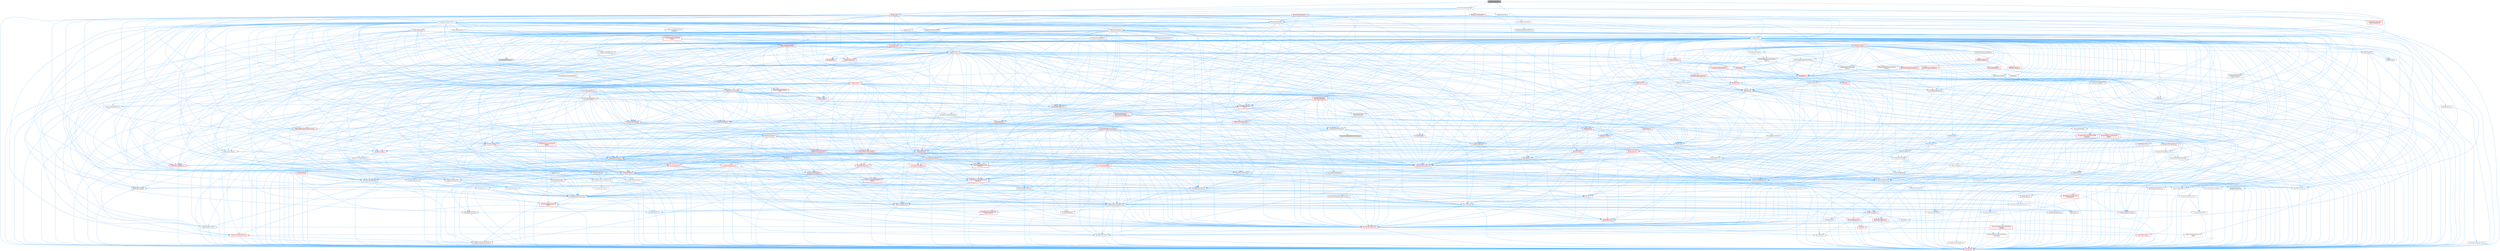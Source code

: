 digraph "MediaTrackEditor.h"
{
 // INTERACTIVE_SVG=YES
 // LATEX_PDF_SIZE
  bgcolor="transparent";
  edge [fontname=Helvetica,fontsize=10,labelfontname=Helvetica,labelfontsize=10];
  node [fontname=Helvetica,fontsize=10,shape=box,height=0.2,width=0.4];
  Node1 [id="Node000001",label="MediaTrackEditor.h",height=0.2,width=0.4,color="gray40", fillcolor="grey60", style="filled", fontcolor="black",tooltip=" "];
  Node1 -> Node2 [id="edge1_Node000001_Node000002",color="steelblue1",style="solid",tooltip=" "];
  Node2 [id="Node000002",label="AnimatedPropertyKey.h",height=0.2,width=0.4,color="grey40", fillcolor="white", style="filled",URL="$df/dee/AnimatedPropertyKey_8h.html",tooltip=" "];
  Node2 -> Node3 [id="edge2_Node000002_Node000003",color="steelblue1",style="solid",tooltip=" "];
  Node3 [id="Node000003",label="CoreMinimal.h",height=0.2,width=0.4,color="grey40", fillcolor="white", style="filled",URL="$d7/d67/CoreMinimal_8h.html",tooltip=" "];
  Node3 -> Node4 [id="edge3_Node000003_Node000004",color="steelblue1",style="solid",tooltip=" "];
  Node4 [id="Node000004",label="CoreTypes.h",height=0.2,width=0.4,color="red", fillcolor="#FFF0F0", style="filled",URL="$dc/dec/CoreTypes_8h.html",tooltip=" "];
  Node3 -> Node18 [id="edge4_Node000003_Node000018",color="steelblue1",style="solid",tooltip=" "];
  Node18 [id="Node000018",label="CoreFwd.h",height=0.2,width=0.4,color="red", fillcolor="#FFF0F0", style="filled",URL="$d1/d1e/CoreFwd_8h.html",tooltip=" "];
  Node18 -> Node4 [id="edge5_Node000018_Node000004",color="steelblue1",style="solid",tooltip=" "];
  Node18 -> Node19 [id="edge6_Node000018_Node000019",color="steelblue1",style="solid",tooltip=" "];
  Node19 [id="Node000019",label="Containers/ContainersFwd.h",height=0.2,width=0.4,color="red", fillcolor="#FFF0F0", style="filled",URL="$d4/d0a/ContainersFwd_8h.html",tooltip=" "];
  Node19 -> Node4 [id="edge7_Node000019_Node000004",color="steelblue1",style="solid",tooltip=" "];
  Node19 -> Node20 [id="edge8_Node000019_Node000020",color="steelblue1",style="solid",tooltip=" "];
  Node20 [id="Node000020",label="Traits/IsContiguousContainer.h",height=0.2,width=0.4,color="red", fillcolor="#FFF0F0", style="filled",URL="$d5/d3c/IsContiguousContainer_8h.html",tooltip=" "];
  Node20 -> Node4 [id="edge9_Node000020_Node000004",color="steelblue1",style="solid",tooltip=" "];
  Node18 -> Node24 [id="edge10_Node000018_Node000024",color="steelblue1",style="solid",tooltip=" "];
  Node24 [id="Node000024",label="UObject/UObjectHierarchy\lFwd.h",height=0.2,width=0.4,color="grey40", fillcolor="white", style="filled",URL="$d3/d13/UObjectHierarchyFwd_8h.html",tooltip=" "];
  Node3 -> Node24 [id="edge11_Node000003_Node000024",color="steelblue1",style="solid",tooltip=" "];
  Node3 -> Node19 [id="edge12_Node000003_Node000019",color="steelblue1",style="solid",tooltip=" "];
  Node3 -> Node25 [id="edge13_Node000003_Node000025",color="steelblue1",style="solid",tooltip=" "];
  Node25 [id="Node000025",label="Misc/VarArgs.h",height=0.2,width=0.4,color="grey40", fillcolor="white", style="filled",URL="$d5/d6f/VarArgs_8h.html",tooltip=" "];
  Node25 -> Node4 [id="edge14_Node000025_Node000004",color="steelblue1",style="solid",tooltip=" "];
  Node3 -> Node26 [id="edge15_Node000003_Node000026",color="steelblue1",style="solid",tooltip=" "];
  Node26 [id="Node000026",label="Logging/LogVerbosity.h",height=0.2,width=0.4,color="grey40", fillcolor="white", style="filled",URL="$d2/d8f/LogVerbosity_8h.html",tooltip=" "];
  Node26 -> Node4 [id="edge16_Node000026_Node000004",color="steelblue1",style="solid",tooltip=" "];
  Node3 -> Node27 [id="edge17_Node000003_Node000027",color="steelblue1",style="solid",tooltip=" "];
  Node27 [id="Node000027",label="Misc/OutputDevice.h",height=0.2,width=0.4,color="red", fillcolor="#FFF0F0", style="filled",URL="$d7/d32/OutputDevice_8h.html",tooltip=" "];
  Node27 -> Node18 [id="edge18_Node000027_Node000018",color="steelblue1",style="solid",tooltip=" "];
  Node27 -> Node4 [id="edge19_Node000027_Node000004",color="steelblue1",style="solid",tooltip=" "];
  Node27 -> Node26 [id="edge20_Node000027_Node000026",color="steelblue1",style="solid",tooltip=" "];
  Node27 -> Node25 [id="edge21_Node000027_Node000025",color="steelblue1",style="solid",tooltip=" "];
  Node3 -> Node33 [id="edge22_Node000003_Node000033",color="steelblue1",style="solid",tooltip=" "];
  Node33 [id="Node000033",label="HAL/PlatformCrt.h",height=0.2,width=0.4,color="red", fillcolor="#FFF0F0", style="filled",URL="$d8/d75/PlatformCrt_8h.html",tooltip=" "];
  Node3 -> Node43 [id="edge23_Node000003_Node000043",color="steelblue1",style="solid",tooltip=" "];
  Node43 [id="Node000043",label="HAL/PlatformMisc.h",height=0.2,width=0.4,color="red", fillcolor="#FFF0F0", style="filled",URL="$d0/df5/PlatformMisc_8h.html",tooltip=" "];
  Node43 -> Node4 [id="edge24_Node000043_Node000004",color="steelblue1",style="solid",tooltip=" "];
  Node3 -> Node62 [id="edge25_Node000003_Node000062",color="steelblue1",style="solid",tooltip=" "];
  Node62 [id="Node000062",label="Misc/AssertionMacros.h",height=0.2,width=0.4,color="red", fillcolor="#FFF0F0", style="filled",URL="$d0/dfa/AssertionMacros_8h.html",tooltip=" "];
  Node62 -> Node4 [id="edge26_Node000062_Node000004",color="steelblue1",style="solid",tooltip=" "];
  Node62 -> Node43 [id="edge27_Node000062_Node000043",color="steelblue1",style="solid",tooltip=" "];
  Node62 -> Node63 [id="edge28_Node000062_Node000063",color="steelblue1",style="solid",tooltip=" "];
  Node63 [id="Node000063",label="Templates/EnableIf.h",height=0.2,width=0.4,color="grey40", fillcolor="white", style="filled",URL="$d7/d60/EnableIf_8h.html",tooltip=" "];
  Node63 -> Node4 [id="edge29_Node000063_Node000004",color="steelblue1",style="solid",tooltip=" "];
  Node62 -> Node25 [id="edge30_Node000062_Node000025",color="steelblue1",style="solid",tooltip=" "];
  Node3 -> Node71 [id="edge31_Node000003_Node000071",color="steelblue1",style="solid",tooltip=" "];
  Node71 [id="Node000071",label="Templates/IsPointer.h",height=0.2,width=0.4,color="grey40", fillcolor="white", style="filled",URL="$d7/d05/IsPointer_8h.html",tooltip=" "];
  Node71 -> Node4 [id="edge32_Node000071_Node000004",color="steelblue1",style="solid",tooltip=" "];
  Node3 -> Node72 [id="edge33_Node000003_Node000072",color="steelblue1",style="solid",tooltip=" "];
  Node72 [id="Node000072",label="HAL/PlatformMemory.h",height=0.2,width=0.4,color="red", fillcolor="#FFF0F0", style="filled",URL="$de/d68/PlatformMemory_8h.html",tooltip=" "];
  Node72 -> Node4 [id="edge34_Node000072_Node000004",color="steelblue1",style="solid",tooltip=" "];
  Node3 -> Node55 [id="edge35_Node000003_Node000055",color="steelblue1",style="solid",tooltip=" "];
  Node55 [id="Node000055",label="HAL/PlatformAtomics.h",height=0.2,width=0.4,color="red", fillcolor="#FFF0F0", style="filled",URL="$d3/d36/PlatformAtomics_8h.html",tooltip=" "];
  Node55 -> Node4 [id="edge36_Node000055_Node000004",color="steelblue1",style="solid",tooltip=" "];
  Node3 -> Node77 [id="edge37_Node000003_Node000077",color="steelblue1",style="solid",tooltip=" "];
  Node77 [id="Node000077",label="Misc/Exec.h",height=0.2,width=0.4,color="grey40", fillcolor="white", style="filled",URL="$de/ddb/Exec_8h.html",tooltip=" "];
  Node77 -> Node4 [id="edge38_Node000077_Node000004",color="steelblue1",style="solid",tooltip=" "];
  Node77 -> Node62 [id="edge39_Node000077_Node000062",color="steelblue1",style="solid",tooltip=" "];
  Node3 -> Node78 [id="edge40_Node000003_Node000078",color="steelblue1",style="solid",tooltip=" "];
  Node78 [id="Node000078",label="HAL/MemoryBase.h",height=0.2,width=0.4,color="red", fillcolor="#FFF0F0", style="filled",URL="$d6/d9f/MemoryBase_8h.html",tooltip=" "];
  Node78 -> Node4 [id="edge41_Node000078_Node000004",color="steelblue1",style="solid",tooltip=" "];
  Node78 -> Node55 [id="edge42_Node000078_Node000055",color="steelblue1",style="solid",tooltip=" "];
  Node78 -> Node33 [id="edge43_Node000078_Node000033",color="steelblue1",style="solid",tooltip=" "];
  Node78 -> Node77 [id="edge44_Node000078_Node000077",color="steelblue1",style="solid",tooltip=" "];
  Node78 -> Node27 [id="edge45_Node000078_Node000027",color="steelblue1",style="solid",tooltip=" "];
  Node3 -> Node88 [id="edge46_Node000003_Node000088",color="steelblue1",style="solid",tooltip=" "];
  Node88 [id="Node000088",label="HAL/UnrealMemory.h",height=0.2,width=0.4,color="red", fillcolor="#FFF0F0", style="filled",URL="$d9/d96/UnrealMemory_8h.html",tooltip=" "];
  Node88 -> Node4 [id="edge47_Node000088_Node000004",color="steelblue1",style="solid",tooltip=" "];
  Node88 -> Node78 [id="edge48_Node000088_Node000078",color="steelblue1",style="solid",tooltip=" "];
  Node88 -> Node72 [id="edge49_Node000088_Node000072",color="steelblue1",style="solid",tooltip=" "];
  Node88 -> Node71 [id="edge50_Node000088_Node000071",color="steelblue1",style="solid",tooltip=" "];
  Node3 -> Node90 [id="edge51_Node000003_Node000090",color="steelblue1",style="solid",tooltip=" "];
  Node90 [id="Node000090",label="Templates/IsArithmetic.h",height=0.2,width=0.4,color="grey40", fillcolor="white", style="filled",URL="$d2/d5d/IsArithmetic_8h.html",tooltip=" "];
  Node90 -> Node4 [id="edge52_Node000090_Node000004",color="steelblue1",style="solid",tooltip=" "];
  Node3 -> Node84 [id="edge53_Node000003_Node000084",color="steelblue1",style="solid",tooltip=" "];
  Node84 [id="Node000084",label="Templates/AndOrNot.h",height=0.2,width=0.4,color="grey40", fillcolor="white", style="filled",URL="$db/d0a/AndOrNot_8h.html",tooltip=" "];
  Node84 -> Node4 [id="edge54_Node000084_Node000004",color="steelblue1",style="solid",tooltip=" "];
  Node3 -> Node91 [id="edge55_Node000003_Node000091",color="steelblue1",style="solid",tooltip=" "];
  Node91 [id="Node000091",label="Templates/IsPODType.h",height=0.2,width=0.4,color="grey40", fillcolor="white", style="filled",URL="$d7/db1/IsPODType_8h.html",tooltip=" "];
  Node91 -> Node4 [id="edge56_Node000091_Node000004",color="steelblue1",style="solid",tooltip=" "];
  Node3 -> Node92 [id="edge57_Node000003_Node000092",color="steelblue1",style="solid",tooltip=" "];
  Node92 [id="Node000092",label="Templates/IsUECoreType.h",height=0.2,width=0.4,color="red", fillcolor="#FFF0F0", style="filled",URL="$d1/db8/IsUECoreType_8h.html",tooltip=" "];
  Node92 -> Node4 [id="edge58_Node000092_Node000004",color="steelblue1",style="solid",tooltip=" "];
  Node3 -> Node85 [id="edge59_Node000003_Node000085",color="steelblue1",style="solid",tooltip=" "];
  Node85 [id="Node000085",label="Templates/IsTriviallyCopy\lConstructible.h",height=0.2,width=0.4,color="red", fillcolor="#FFF0F0", style="filled",URL="$d3/d78/IsTriviallyCopyConstructible_8h.html",tooltip=" "];
  Node85 -> Node4 [id="edge60_Node000085_Node000004",color="steelblue1",style="solid",tooltip=" "];
  Node3 -> Node93 [id="edge61_Node000003_Node000093",color="steelblue1",style="solid",tooltip=" "];
  Node93 [id="Node000093",label="Templates/UnrealTypeTraits.h",height=0.2,width=0.4,color="red", fillcolor="#FFF0F0", style="filled",URL="$d2/d2d/UnrealTypeTraits_8h.html",tooltip=" "];
  Node93 -> Node4 [id="edge62_Node000093_Node000004",color="steelblue1",style="solid",tooltip=" "];
  Node93 -> Node71 [id="edge63_Node000093_Node000071",color="steelblue1",style="solid",tooltip=" "];
  Node93 -> Node62 [id="edge64_Node000093_Node000062",color="steelblue1",style="solid",tooltip=" "];
  Node93 -> Node84 [id="edge65_Node000093_Node000084",color="steelblue1",style="solid",tooltip=" "];
  Node93 -> Node63 [id="edge66_Node000093_Node000063",color="steelblue1",style="solid",tooltip=" "];
  Node93 -> Node90 [id="edge67_Node000093_Node000090",color="steelblue1",style="solid",tooltip=" "];
  Node93 -> Node94 [id="edge68_Node000093_Node000094",color="steelblue1",style="solid",tooltip=" "];
  Node94 [id="Node000094",label="Templates/Models.h",height=0.2,width=0.4,color="red", fillcolor="#FFF0F0", style="filled",URL="$d3/d0c/Models_8h.html",tooltip=" "];
  Node93 -> Node91 [id="edge69_Node000093_Node000091",color="steelblue1",style="solid",tooltip=" "];
  Node93 -> Node92 [id="edge70_Node000093_Node000092",color="steelblue1",style="solid",tooltip=" "];
  Node93 -> Node85 [id="edge71_Node000093_Node000085",color="steelblue1",style="solid",tooltip=" "];
  Node3 -> Node63 [id="edge72_Node000003_Node000063",color="steelblue1",style="solid",tooltip=" "];
  Node3 -> Node95 [id="edge73_Node000003_Node000095",color="steelblue1",style="solid",tooltip=" "];
  Node95 [id="Node000095",label="Templates/RemoveReference.h",height=0.2,width=0.4,color="grey40", fillcolor="white", style="filled",URL="$da/dbe/RemoveReference_8h.html",tooltip=" "];
  Node95 -> Node4 [id="edge74_Node000095_Node000004",color="steelblue1",style="solid",tooltip=" "];
  Node3 -> Node96 [id="edge75_Node000003_Node000096",color="steelblue1",style="solid",tooltip=" "];
  Node96 [id="Node000096",label="Templates/IntegralConstant.h",height=0.2,width=0.4,color="grey40", fillcolor="white", style="filled",URL="$db/d1b/IntegralConstant_8h.html",tooltip=" "];
  Node96 -> Node4 [id="edge76_Node000096_Node000004",color="steelblue1",style="solid",tooltip=" "];
  Node3 -> Node97 [id="edge77_Node000003_Node000097",color="steelblue1",style="solid",tooltip=" "];
  Node97 [id="Node000097",label="Templates/IsClass.h",height=0.2,width=0.4,color="grey40", fillcolor="white", style="filled",URL="$db/dcb/IsClass_8h.html",tooltip=" "];
  Node97 -> Node4 [id="edge78_Node000097_Node000004",color="steelblue1",style="solid",tooltip=" "];
  Node3 -> Node98 [id="edge79_Node000003_Node000098",color="steelblue1",style="solid",tooltip=" "];
  Node98 [id="Node000098",label="Templates/TypeCompatible\lBytes.h",height=0.2,width=0.4,color="red", fillcolor="#FFF0F0", style="filled",URL="$df/d0a/TypeCompatibleBytes_8h.html",tooltip=" "];
  Node98 -> Node4 [id="edge80_Node000098_Node000004",color="steelblue1",style="solid",tooltip=" "];
  Node3 -> Node20 [id="edge81_Node000003_Node000020",color="steelblue1",style="solid",tooltip=" "];
  Node3 -> Node99 [id="edge82_Node000003_Node000099",color="steelblue1",style="solid",tooltip=" "];
  Node99 [id="Node000099",label="Templates/UnrealTemplate.h",height=0.2,width=0.4,color="red", fillcolor="#FFF0F0", style="filled",URL="$d4/d24/UnrealTemplate_8h.html",tooltip=" "];
  Node99 -> Node4 [id="edge83_Node000099_Node000004",color="steelblue1",style="solid",tooltip=" "];
  Node99 -> Node71 [id="edge84_Node000099_Node000071",color="steelblue1",style="solid",tooltip=" "];
  Node99 -> Node88 [id="edge85_Node000099_Node000088",color="steelblue1",style="solid",tooltip=" "];
  Node99 -> Node93 [id="edge86_Node000099_Node000093",color="steelblue1",style="solid",tooltip=" "];
  Node99 -> Node95 [id="edge87_Node000099_Node000095",color="steelblue1",style="solid",tooltip=" "];
  Node99 -> Node98 [id="edge88_Node000099_Node000098",color="steelblue1",style="solid",tooltip=" "];
  Node99 -> Node20 [id="edge89_Node000099_Node000020",color="steelblue1",style="solid",tooltip=" "];
  Node3 -> Node48 [id="edge90_Node000003_Node000048",color="steelblue1",style="solid",tooltip=" "];
  Node48 [id="Node000048",label="Math/NumericLimits.h",height=0.2,width=0.4,color="grey40", fillcolor="white", style="filled",URL="$df/d1b/NumericLimits_8h.html",tooltip=" "];
  Node48 -> Node4 [id="edge91_Node000048_Node000004",color="steelblue1",style="solid",tooltip=" "];
  Node3 -> Node103 [id="edge92_Node000003_Node000103",color="steelblue1",style="solid",tooltip=" "];
  Node103 [id="Node000103",label="HAL/PlatformMath.h",height=0.2,width=0.4,color="red", fillcolor="#FFF0F0", style="filled",URL="$dc/d53/PlatformMath_8h.html",tooltip=" "];
  Node103 -> Node4 [id="edge93_Node000103_Node000004",color="steelblue1",style="solid",tooltip=" "];
  Node3 -> Node86 [id="edge94_Node000003_Node000086",color="steelblue1",style="solid",tooltip=" "];
  Node86 [id="Node000086",label="Templates/IsTriviallyCopy\lAssignable.h",height=0.2,width=0.4,color="red", fillcolor="#FFF0F0", style="filled",URL="$d2/df2/IsTriviallyCopyAssignable_8h.html",tooltip=" "];
  Node86 -> Node4 [id="edge95_Node000086_Node000004",color="steelblue1",style="solid",tooltip=" "];
  Node3 -> Node111 [id="edge96_Node000003_Node000111",color="steelblue1",style="solid",tooltip=" "];
  Node111 [id="Node000111",label="Templates/MemoryOps.h",height=0.2,width=0.4,color="red", fillcolor="#FFF0F0", style="filled",URL="$db/dea/MemoryOps_8h.html",tooltip=" "];
  Node111 -> Node4 [id="edge97_Node000111_Node000004",color="steelblue1",style="solid",tooltip=" "];
  Node111 -> Node88 [id="edge98_Node000111_Node000088",color="steelblue1",style="solid",tooltip=" "];
  Node111 -> Node86 [id="edge99_Node000111_Node000086",color="steelblue1",style="solid",tooltip=" "];
  Node111 -> Node85 [id="edge100_Node000111_Node000085",color="steelblue1",style="solid",tooltip=" "];
  Node111 -> Node93 [id="edge101_Node000111_Node000093",color="steelblue1",style="solid",tooltip=" "];
  Node3 -> Node112 [id="edge102_Node000003_Node000112",color="steelblue1",style="solid",tooltip=" "];
  Node112 [id="Node000112",label="Containers/ContainerAllocation\lPolicies.h",height=0.2,width=0.4,color="red", fillcolor="#FFF0F0", style="filled",URL="$d7/dff/ContainerAllocationPolicies_8h.html",tooltip=" "];
  Node112 -> Node4 [id="edge103_Node000112_Node000004",color="steelblue1",style="solid",tooltip=" "];
  Node112 -> Node112 [id="edge104_Node000112_Node000112",color="steelblue1",style="solid",tooltip=" "];
  Node112 -> Node103 [id="edge105_Node000112_Node000103",color="steelblue1",style="solid",tooltip=" "];
  Node112 -> Node88 [id="edge106_Node000112_Node000088",color="steelblue1",style="solid",tooltip=" "];
  Node112 -> Node48 [id="edge107_Node000112_Node000048",color="steelblue1",style="solid",tooltip=" "];
  Node112 -> Node62 [id="edge108_Node000112_Node000062",color="steelblue1",style="solid",tooltip=" "];
  Node112 -> Node111 [id="edge109_Node000112_Node000111",color="steelblue1",style="solid",tooltip=" "];
  Node112 -> Node98 [id="edge110_Node000112_Node000098",color="steelblue1",style="solid",tooltip=" "];
  Node3 -> Node115 [id="edge111_Node000003_Node000115",color="steelblue1",style="solid",tooltip=" "];
  Node115 [id="Node000115",label="Templates/IsEnumClass.h",height=0.2,width=0.4,color="grey40", fillcolor="white", style="filled",URL="$d7/d15/IsEnumClass_8h.html",tooltip=" "];
  Node115 -> Node4 [id="edge112_Node000115_Node000004",color="steelblue1",style="solid",tooltip=" "];
  Node115 -> Node84 [id="edge113_Node000115_Node000084",color="steelblue1",style="solid",tooltip=" "];
  Node3 -> Node116 [id="edge114_Node000003_Node000116",color="steelblue1",style="solid",tooltip=" "];
  Node116 [id="Node000116",label="HAL/PlatformProperties.h",height=0.2,width=0.4,color="red", fillcolor="#FFF0F0", style="filled",URL="$d9/db0/PlatformProperties_8h.html",tooltip=" "];
  Node116 -> Node4 [id="edge115_Node000116_Node000004",color="steelblue1",style="solid",tooltip=" "];
  Node3 -> Node119 [id="edge116_Node000003_Node000119",color="steelblue1",style="solid",tooltip=" "];
  Node119 [id="Node000119",label="Misc/EngineVersionBase.h",height=0.2,width=0.4,color="grey40", fillcolor="white", style="filled",URL="$d5/d2b/EngineVersionBase_8h.html",tooltip=" "];
  Node119 -> Node4 [id="edge117_Node000119_Node000004",color="steelblue1",style="solid",tooltip=" "];
  Node3 -> Node120 [id="edge118_Node000003_Node000120",color="steelblue1",style="solid",tooltip=" "];
  Node120 [id="Node000120",label="Internationalization\l/TextNamespaceFwd.h",height=0.2,width=0.4,color="grey40", fillcolor="white", style="filled",URL="$d8/d97/TextNamespaceFwd_8h.html",tooltip=" "];
  Node120 -> Node4 [id="edge119_Node000120_Node000004",color="steelblue1",style="solid",tooltip=" "];
  Node3 -> Node121 [id="edge120_Node000003_Node000121",color="steelblue1",style="solid",tooltip=" "];
  Node121 [id="Node000121",label="Serialization/Archive.h",height=0.2,width=0.4,color="red", fillcolor="#FFF0F0", style="filled",URL="$d7/d3b/Archive_8h.html",tooltip=" "];
  Node121 -> Node18 [id="edge121_Node000121_Node000018",color="steelblue1",style="solid",tooltip=" "];
  Node121 -> Node4 [id="edge122_Node000121_Node000004",color="steelblue1",style="solid",tooltip=" "];
  Node121 -> Node116 [id="edge123_Node000121_Node000116",color="steelblue1",style="solid",tooltip=" "];
  Node121 -> Node120 [id="edge124_Node000121_Node000120",color="steelblue1",style="solid",tooltip=" "];
  Node121 -> Node62 [id="edge125_Node000121_Node000062",color="steelblue1",style="solid",tooltip=" "];
  Node121 -> Node119 [id="edge126_Node000121_Node000119",color="steelblue1",style="solid",tooltip=" "];
  Node121 -> Node25 [id="edge127_Node000121_Node000025",color="steelblue1",style="solid",tooltip=" "];
  Node121 -> Node63 [id="edge128_Node000121_Node000063",color="steelblue1",style="solid",tooltip=" "];
  Node121 -> Node115 [id="edge129_Node000121_Node000115",color="steelblue1",style="solid",tooltip=" "];
  Node121 -> Node108 [id="edge130_Node000121_Node000108",color="steelblue1",style="solid",tooltip=" "];
  Node108 [id="Node000108",label="Templates/IsSigned.h",height=0.2,width=0.4,color="grey40", fillcolor="white", style="filled",URL="$d8/dd8/IsSigned_8h.html",tooltip=" "];
  Node108 -> Node4 [id="edge131_Node000108_Node000004",color="steelblue1",style="solid",tooltip=" "];
  Node121 -> Node99 [id="edge132_Node000121_Node000099",color="steelblue1",style="solid",tooltip=" "];
  Node121 -> Node124 [id="edge133_Node000121_Node000124",color="steelblue1",style="solid",tooltip=" "];
  Node124 [id="Node000124",label="UObject/ObjectVersion.h",height=0.2,width=0.4,color="grey40", fillcolor="white", style="filled",URL="$da/d63/ObjectVersion_8h.html",tooltip=" "];
  Node124 -> Node4 [id="edge134_Node000124_Node000004",color="steelblue1",style="solid",tooltip=" "];
  Node3 -> Node125 [id="edge135_Node000003_Node000125",color="steelblue1",style="solid",tooltip=" "];
  Node125 [id="Node000125",label="Templates/Less.h",height=0.2,width=0.4,color="grey40", fillcolor="white", style="filled",URL="$de/dc8/Less_8h.html",tooltip=" "];
  Node125 -> Node4 [id="edge136_Node000125_Node000004",color="steelblue1",style="solid",tooltip=" "];
  Node125 -> Node99 [id="edge137_Node000125_Node000099",color="steelblue1",style="solid",tooltip=" "];
  Node3 -> Node126 [id="edge138_Node000003_Node000126",color="steelblue1",style="solid",tooltip=" "];
  Node126 [id="Node000126",label="Templates/Sorting.h",height=0.2,width=0.4,color="red", fillcolor="#FFF0F0", style="filled",URL="$d3/d9e/Sorting_8h.html",tooltip=" "];
  Node126 -> Node4 [id="edge139_Node000126_Node000004",color="steelblue1",style="solid",tooltip=" "];
  Node126 -> Node103 [id="edge140_Node000126_Node000103",color="steelblue1",style="solid",tooltip=" "];
  Node126 -> Node125 [id="edge141_Node000126_Node000125",color="steelblue1",style="solid",tooltip=" "];
  Node3 -> Node137 [id="edge142_Node000003_Node000137",color="steelblue1",style="solid",tooltip=" "];
  Node137 [id="Node000137",label="Misc/Char.h",height=0.2,width=0.4,color="red", fillcolor="#FFF0F0", style="filled",URL="$d0/d58/Char_8h.html",tooltip=" "];
  Node137 -> Node4 [id="edge143_Node000137_Node000004",color="steelblue1",style="solid",tooltip=" "];
  Node3 -> Node140 [id="edge144_Node000003_Node000140",color="steelblue1",style="solid",tooltip=" "];
  Node140 [id="Node000140",label="GenericPlatform/GenericPlatform\lStricmp.h",height=0.2,width=0.4,color="grey40", fillcolor="white", style="filled",URL="$d2/d86/GenericPlatformStricmp_8h.html",tooltip=" "];
  Node140 -> Node4 [id="edge145_Node000140_Node000004",color="steelblue1",style="solid",tooltip=" "];
  Node3 -> Node141 [id="edge146_Node000003_Node000141",color="steelblue1",style="solid",tooltip=" "];
  Node141 [id="Node000141",label="GenericPlatform/GenericPlatform\lString.h",height=0.2,width=0.4,color="red", fillcolor="#FFF0F0", style="filled",URL="$dd/d20/GenericPlatformString_8h.html",tooltip=" "];
  Node141 -> Node4 [id="edge147_Node000141_Node000004",color="steelblue1",style="solid",tooltip=" "];
  Node141 -> Node140 [id="edge148_Node000141_Node000140",color="steelblue1",style="solid",tooltip=" "];
  Node141 -> Node63 [id="edge149_Node000141_Node000063",color="steelblue1",style="solid",tooltip=" "];
  Node3 -> Node74 [id="edge150_Node000003_Node000074",color="steelblue1",style="solid",tooltip=" "];
  Node74 [id="Node000074",label="HAL/PlatformString.h",height=0.2,width=0.4,color="red", fillcolor="#FFF0F0", style="filled",URL="$db/db5/PlatformString_8h.html",tooltip=" "];
  Node74 -> Node4 [id="edge151_Node000074_Node000004",color="steelblue1",style="solid",tooltip=" "];
  Node3 -> Node144 [id="edge152_Node000003_Node000144",color="steelblue1",style="solid",tooltip=" "];
  Node144 [id="Node000144",label="Misc/CString.h",height=0.2,width=0.4,color="red", fillcolor="#FFF0F0", style="filled",URL="$d2/d49/CString_8h.html",tooltip=" "];
  Node144 -> Node4 [id="edge153_Node000144_Node000004",color="steelblue1",style="solid",tooltip=" "];
  Node144 -> Node33 [id="edge154_Node000144_Node000033",color="steelblue1",style="solid",tooltip=" "];
  Node144 -> Node74 [id="edge155_Node000144_Node000074",color="steelblue1",style="solid",tooltip=" "];
  Node144 -> Node62 [id="edge156_Node000144_Node000062",color="steelblue1",style="solid",tooltip=" "];
  Node144 -> Node137 [id="edge157_Node000144_Node000137",color="steelblue1",style="solid",tooltip=" "];
  Node144 -> Node25 [id="edge158_Node000144_Node000025",color="steelblue1",style="solid",tooltip=" "];
  Node3 -> Node145 [id="edge159_Node000003_Node000145",color="steelblue1",style="solid",tooltip=" "];
  Node145 [id="Node000145",label="Misc/Crc.h",height=0.2,width=0.4,color="red", fillcolor="#FFF0F0", style="filled",URL="$d4/dd2/Crc_8h.html",tooltip=" "];
  Node145 -> Node4 [id="edge160_Node000145_Node000004",color="steelblue1",style="solid",tooltip=" "];
  Node145 -> Node74 [id="edge161_Node000145_Node000074",color="steelblue1",style="solid",tooltip=" "];
  Node145 -> Node62 [id="edge162_Node000145_Node000062",color="steelblue1",style="solid",tooltip=" "];
  Node145 -> Node144 [id="edge163_Node000145_Node000144",color="steelblue1",style="solid",tooltip=" "];
  Node145 -> Node137 [id="edge164_Node000145_Node000137",color="steelblue1",style="solid",tooltip=" "];
  Node145 -> Node93 [id="edge165_Node000145_Node000093",color="steelblue1",style="solid",tooltip=" "];
  Node3 -> Node136 [id="edge166_Node000003_Node000136",color="steelblue1",style="solid",tooltip=" "];
  Node136 [id="Node000136",label="Math/UnrealMathUtility.h",height=0.2,width=0.4,color="red", fillcolor="#FFF0F0", style="filled",URL="$db/db8/UnrealMathUtility_8h.html",tooltip=" "];
  Node136 -> Node4 [id="edge167_Node000136_Node000004",color="steelblue1",style="solid",tooltip=" "];
  Node136 -> Node62 [id="edge168_Node000136_Node000062",color="steelblue1",style="solid",tooltip=" "];
  Node136 -> Node103 [id="edge169_Node000136_Node000103",color="steelblue1",style="solid",tooltip=" "];
  Node3 -> Node146 [id="edge170_Node000003_Node000146",color="steelblue1",style="solid",tooltip=" "];
  Node146 [id="Node000146",label="Containers/UnrealString.h",height=0.2,width=0.4,color="red", fillcolor="#FFF0F0", style="filled",URL="$d5/dba/UnrealString_8h.html",tooltip=" "];
  Node3 -> Node150 [id="edge171_Node000003_Node000150",color="steelblue1",style="solid",tooltip=" "];
  Node150 [id="Node000150",label="Containers/Array.h",height=0.2,width=0.4,color="red", fillcolor="#FFF0F0", style="filled",URL="$df/dd0/Array_8h.html",tooltip=" "];
  Node150 -> Node4 [id="edge172_Node000150_Node000004",color="steelblue1",style="solid",tooltip=" "];
  Node150 -> Node62 [id="edge173_Node000150_Node000062",color="steelblue1",style="solid",tooltip=" "];
  Node150 -> Node151 [id="edge174_Node000150_Node000151",color="steelblue1",style="solid",tooltip=" "];
  Node151 [id="Node000151",label="Misc/IntrusiveUnsetOptional\lState.h",height=0.2,width=0.4,color="red", fillcolor="#FFF0F0", style="filled",URL="$d2/d0a/IntrusiveUnsetOptionalState_8h.html",tooltip=" "];
  Node150 -> Node88 [id="edge175_Node000150_Node000088",color="steelblue1",style="solid",tooltip=" "];
  Node150 -> Node93 [id="edge176_Node000150_Node000093",color="steelblue1",style="solid",tooltip=" "];
  Node150 -> Node99 [id="edge177_Node000150_Node000099",color="steelblue1",style="solid",tooltip=" "];
  Node150 -> Node112 [id="edge178_Node000150_Node000112",color="steelblue1",style="solid",tooltip=" "];
  Node150 -> Node121 [id="edge179_Node000150_Node000121",color="steelblue1",style="solid",tooltip=" "];
  Node150 -> Node171 [id="edge180_Node000150_Node000171",color="steelblue1",style="solid",tooltip=" "];
  Node171 [id="Node000171",label="Concepts/GetTypeHashable.h",height=0.2,width=0.4,color="grey40", fillcolor="white", style="filled",URL="$d3/da2/GetTypeHashable_8h.html",tooltip=" "];
  Node171 -> Node4 [id="edge181_Node000171_Node000004",color="steelblue1",style="solid",tooltip=" "];
  Node171 -> Node162 [id="edge182_Node000171_Node000162",color="steelblue1",style="solid",tooltip=" "];
  Node162 [id="Node000162",label="Templates/TypeHash.h",height=0.2,width=0.4,color="red", fillcolor="#FFF0F0", style="filled",URL="$d1/d62/TypeHash_8h.html",tooltip=" "];
  Node162 -> Node4 [id="edge183_Node000162_Node000004",color="steelblue1",style="solid",tooltip=" "];
  Node162 -> Node145 [id="edge184_Node000162_Node000145",color="steelblue1",style="solid",tooltip=" "];
  Node150 -> Node129 [id="edge185_Node000150_Node000129",color="steelblue1",style="solid",tooltip=" "];
  Node129 [id="Node000129",label="Templates/Invoke.h",height=0.2,width=0.4,color="red", fillcolor="#FFF0F0", style="filled",URL="$d7/deb/Invoke_8h.html",tooltip=" "];
  Node129 -> Node4 [id="edge186_Node000129_Node000004",color="steelblue1",style="solid",tooltip=" "];
  Node129 -> Node99 [id="edge187_Node000129_Node000099",color="steelblue1",style="solid",tooltip=" "];
  Node150 -> Node125 [id="edge188_Node000150_Node000125",color="steelblue1",style="solid",tooltip=" "];
  Node150 -> Node126 [id="edge189_Node000150_Node000126",color="steelblue1",style="solid",tooltip=" "];
  Node150 -> Node173 [id="edge190_Node000150_Node000173",color="steelblue1",style="solid",tooltip=" "];
  Node173 [id="Node000173",label="Templates/AlignmentTemplates.h",height=0.2,width=0.4,color="grey40", fillcolor="white", style="filled",URL="$dd/d32/AlignmentTemplates_8h.html",tooltip=" "];
  Node173 -> Node4 [id="edge191_Node000173_Node000004",color="steelblue1",style="solid",tooltip=" "];
  Node173 -> Node82 [id="edge192_Node000173_Node000082",color="steelblue1",style="solid",tooltip=" "];
  Node82 [id="Node000082",label="Templates/IsIntegral.h",height=0.2,width=0.4,color="grey40", fillcolor="white", style="filled",URL="$da/d64/IsIntegral_8h.html",tooltip=" "];
  Node82 -> Node4 [id="edge193_Node000082_Node000004",color="steelblue1",style="solid",tooltip=" "];
  Node173 -> Node71 [id="edge194_Node000173_Node000071",color="steelblue1",style="solid",tooltip=" "];
  Node3 -> Node174 [id="edge195_Node000003_Node000174",color="steelblue1",style="solid",tooltip=" "];
  Node174 [id="Node000174",label="Misc/FrameNumber.h",height=0.2,width=0.4,color="grey40", fillcolor="white", style="filled",URL="$dd/dbd/FrameNumber_8h.html",tooltip=" "];
  Node174 -> Node4 [id="edge196_Node000174_Node000004",color="steelblue1",style="solid",tooltip=" "];
  Node174 -> Node48 [id="edge197_Node000174_Node000048",color="steelblue1",style="solid",tooltip=" "];
  Node174 -> Node136 [id="edge198_Node000174_Node000136",color="steelblue1",style="solid",tooltip=" "];
  Node174 -> Node63 [id="edge199_Node000174_Node000063",color="steelblue1",style="solid",tooltip=" "];
  Node174 -> Node93 [id="edge200_Node000174_Node000093",color="steelblue1",style="solid",tooltip=" "];
  Node3 -> Node175 [id="edge201_Node000003_Node000175",color="steelblue1",style="solid",tooltip=" "];
  Node175 [id="Node000175",label="Misc/Timespan.h",height=0.2,width=0.4,color="grey40", fillcolor="white", style="filled",URL="$da/dd9/Timespan_8h.html",tooltip=" "];
  Node175 -> Node4 [id="edge202_Node000175_Node000004",color="steelblue1",style="solid",tooltip=" "];
  Node175 -> Node176 [id="edge203_Node000175_Node000176",color="steelblue1",style="solid",tooltip=" "];
  Node176 [id="Node000176",label="Math/Interval.h",height=0.2,width=0.4,color="grey40", fillcolor="white", style="filled",URL="$d1/d55/Interval_8h.html",tooltip=" "];
  Node176 -> Node4 [id="edge204_Node000176_Node000004",color="steelblue1",style="solid",tooltip=" "];
  Node176 -> Node90 [id="edge205_Node000176_Node000090",color="steelblue1",style="solid",tooltip=" "];
  Node176 -> Node93 [id="edge206_Node000176_Node000093",color="steelblue1",style="solid",tooltip=" "];
  Node176 -> Node48 [id="edge207_Node000176_Node000048",color="steelblue1",style="solid",tooltip=" "];
  Node176 -> Node136 [id="edge208_Node000176_Node000136",color="steelblue1",style="solid",tooltip=" "];
  Node175 -> Node136 [id="edge209_Node000175_Node000136",color="steelblue1",style="solid",tooltip=" "];
  Node175 -> Node62 [id="edge210_Node000175_Node000062",color="steelblue1",style="solid",tooltip=" "];
  Node3 -> Node177 [id="edge211_Node000003_Node000177",color="steelblue1",style="solid",tooltip=" "];
  Node177 [id="Node000177",label="Containers/StringConv.h",height=0.2,width=0.4,color="red", fillcolor="#FFF0F0", style="filled",URL="$d3/ddf/StringConv_8h.html",tooltip=" "];
  Node177 -> Node4 [id="edge212_Node000177_Node000004",color="steelblue1",style="solid",tooltip=" "];
  Node177 -> Node62 [id="edge213_Node000177_Node000062",color="steelblue1",style="solid",tooltip=" "];
  Node177 -> Node112 [id="edge214_Node000177_Node000112",color="steelblue1",style="solid",tooltip=" "];
  Node177 -> Node150 [id="edge215_Node000177_Node000150",color="steelblue1",style="solid",tooltip=" "];
  Node177 -> Node144 [id="edge216_Node000177_Node000144",color="steelblue1",style="solid",tooltip=" "];
  Node177 -> Node178 [id="edge217_Node000177_Node000178",color="steelblue1",style="solid",tooltip=" "];
  Node178 [id="Node000178",label="Templates/IsArray.h",height=0.2,width=0.4,color="grey40", fillcolor="white", style="filled",URL="$d8/d8d/IsArray_8h.html",tooltip=" "];
  Node178 -> Node4 [id="edge218_Node000178_Node000004",color="steelblue1",style="solid",tooltip=" "];
  Node177 -> Node99 [id="edge219_Node000177_Node000099",color="steelblue1",style="solid",tooltip=" "];
  Node177 -> Node93 [id="edge220_Node000177_Node000093",color="steelblue1",style="solid",tooltip=" "];
  Node177 -> Node20 [id="edge221_Node000177_Node000020",color="steelblue1",style="solid",tooltip=" "];
  Node3 -> Node179 [id="edge222_Node000003_Node000179",color="steelblue1",style="solid",tooltip=" "];
  Node179 [id="Node000179",label="UObject/UnrealNames.h",height=0.2,width=0.4,color="red", fillcolor="#FFF0F0", style="filled",URL="$d8/db1/UnrealNames_8h.html",tooltip=" "];
  Node179 -> Node4 [id="edge223_Node000179_Node000004",color="steelblue1",style="solid",tooltip=" "];
  Node3 -> Node181 [id="edge224_Node000003_Node000181",color="steelblue1",style="solid",tooltip=" "];
  Node181 [id="Node000181",label="UObject/NameTypes.h",height=0.2,width=0.4,color="red", fillcolor="#FFF0F0", style="filled",URL="$d6/d35/NameTypes_8h.html",tooltip=" "];
  Node181 -> Node4 [id="edge225_Node000181_Node000004",color="steelblue1",style="solid",tooltip=" "];
  Node181 -> Node62 [id="edge226_Node000181_Node000062",color="steelblue1",style="solid",tooltip=" "];
  Node181 -> Node88 [id="edge227_Node000181_Node000088",color="steelblue1",style="solid",tooltip=" "];
  Node181 -> Node93 [id="edge228_Node000181_Node000093",color="steelblue1",style="solid",tooltip=" "];
  Node181 -> Node99 [id="edge229_Node000181_Node000099",color="steelblue1",style="solid",tooltip=" "];
  Node181 -> Node146 [id="edge230_Node000181_Node000146",color="steelblue1",style="solid",tooltip=" "];
  Node181 -> Node177 [id="edge231_Node000181_Node000177",color="steelblue1",style="solid",tooltip=" "];
  Node181 -> Node45 [id="edge232_Node000181_Node000045",color="steelblue1",style="solid",tooltip=" "];
  Node45 [id="Node000045",label="Containers/StringFwd.h",height=0.2,width=0.4,color="red", fillcolor="#FFF0F0", style="filled",URL="$df/d37/StringFwd_8h.html",tooltip=" "];
  Node45 -> Node4 [id="edge233_Node000045_Node000004",color="steelblue1",style="solid",tooltip=" "];
  Node45 -> Node20 [id="edge234_Node000045_Node000020",color="steelblue1",style="solid",tooltip=" "];
  Node181 -> Node179 [id="edge235_Node000181_Node000179",color="steelblue1",style="solid",tooltip=" "];
  Node181 -> Node151 [id="edge236_Node000181_Node000151",color="steelblue1",style="solid",tooltip=" "];
  Node181 -> Node185 [id="edge237_Node000181_Node000185",color="steelblue1",style="solid",tooltip=" "];
  Node185 [id="Node000185",label="Misc/StringBuilder.h",height=0.2,width=0.4,color="red", fillcolor="#FFF0F0", style="filled",URL="$d4/d52/StringBuilder_8h.html",tooltip=" "];
  Node185 -> Node45 [id="edge238_Node000185_Node000045",color="steelblue1",style="solid",tooltip=" "];
  Node185 -> Node186 [id="edge239_Node000185_Node000186",color="steelblue1",style="solid",tooltip=" "];
  Node186 [id="Node000186",label="Containers/StringView.h",height=0.2,width=0.4,color="red", fillcolor="#FFF0F0", style="filled",URL="$dd/dea/StringView_8h.html",tooltip=" "];
  Node186 -> Node4 [id="edge240_Node000186_Node000004",color="steelblue1",style="solid",tooltip=" "];
  Node186 -> Node45 [id="edge241_Node000186_Node000045",color="steelblue1",style="solid",tooltip=" "];
  Node186 -> Node88 [id="edge242_Node000186_Node000088",color="steelblue1",style="solid",tooltip=" "];
  Node186 -> Node48 [id="edge243_Node000186_Node000048",color="steelblue1",style="solid",tooltip=" "];
  Node186 -> Node136 [id="edge244_Node000186_Node000136",color="steelblue1",style="solid",tooltip=" "];
  Node186 -> Node145 [id="edge245_Node000186_Node000145",color="steelblue1",style="solid",tooltip=" "];
  Node186 -> Node144 [id="edge246_Node000186_Node000144",color="steelblue1",style="solid",tooltip=" "];
  Node186 -> Node99 [id="edge247_Node000186_Node000099",color="steelblue1",style="solid",tooltip=" "];
  Node186 -> Node20 [id="edge248_Node000186_Node000020",color="steelblue1",style="solid",tooltip=" "];
  Node185 -> Node4 [id="edge249_Node000185_Node000004",color="steelblue1",style="solid",tooltip=" "];
  Node185 -> Node74 [id="edge250_Node000185_Node000074",color="steelblue1",style="solid",tooltip=" "];
  Node185 -> Node88 [id="edge251_Node000185_Node000088",color="steelblue1",style="solid",tooltip=" "];
  Node185 -> Node62 [id="edge252_Node000185_Node000062",color="steelblue1",style="solid",tooltip=" "];
  Node185 -> Node144 [id="edge253_Node000185_Node000144",color="steelblue1",style="solid",tooltip=" "];
  Node185 -> Node63 [id="edge254_Node000185_Node000063",color="steelblue1",style="solid",tooltip=" "];
  Node185 -> Node99 [id="edge255_Node000185_Node000099",color="steelblue1",style="solid",tooltip=" "];
  Node185 -> Node93 [id="edge256_Node000185_Node000093",color="steelblue1",style="solid",tooltip=" "];
  Node185 -> Node20 [id="edge257_Node000185_Node000020",color="steelblue1",style="solid",tooltip=" "];
  Node3 -> Node189 [id="edge258_Node000003_Node000189",color="steelblue1",style="solid",tooltip=" "];
  Node189 [id="Node000189",label="Misc/Parse.h",height=0.2,width=0.4,color="red", fillcolor="#FFF0F0", style="filled",URL="$dc/d71/Parse_8h.html",tooltip=" "];
  Node189 -> Node45 [id="edge259_Node000189_Node000045",color="steelblue1",style="solid",tooltip=" "];
  Node189 -> Node146 [id="edge260_Node000189_Node000146",color="steelblue1",style="solid",tooltip=" "];
  Node189 -> Node4 [id="edge261_Node000189_Node000004",color="steelblue1",style="solid",tooltip=" "];
  Node189 -> Node33 [id="edge262_Node000189_Node000033",color="steelblue1",style="solid",tooltip=" "];
  Node189 -> Node50 [id="edge263_Node000189_Node000050",color="steelblue1",style="solid",tooltip=" "];
  Node50 [id="Node000050",label="Misc/EnumClassFlags.h",height=0.2,width=0.4,color="grey40", fillcolor="white", style="filled",URL="$d8/de7/EnumClassFlags_8h.html",tooltip=" "];
  Node189 -> Node190 [id="edge264_Node000189_Node000190",color="steelblue1",style="solid",tooltip=" "];
  Node190 [id="Node000190",label="Templates/Function.h",height=0.2,width=0.4,color="red", fillcolor="#FFF0F0", style="filled",URL="$df/df5/Function_8h.html",tooltip=" "];
  Node190 -> Node4 [id="edge265_Node000190_Node000004",color="steelblue1",style="solid",tooltip=" "];
  Node190 -> Node62 [id="edge266_Node000190_Node000062",color="steelblue1",style="solid",tooltip=" "];
  Node190 -> Node151 [id="edge267_Node000190_Node000151",color="steelblue1",style="solid",tooltip=" "];
  Node190 -> Node88 [id="edge268_Node000190_Node000088",color="steelblue1",style="solid",tooltip=" "];
  Node190 -> Node93 [id="edge269_Node000190_Node000093",color="steelblue1",style="solid",tooltip=" "];
  Node190 -> Node129 [id="edge270_Node000190_Node000129",color="steelblue1",style="solid",tooltip=" "];
  Node190 -> Node99 [id="edge271_Node000190_Node000099",color="steelblue1",style="solid",tooltip=" "];
  Node190 -> Node136 [id="edge272_Node000190_Node000136",color="steelblue1",style="solid",tooltip=" "];
  Node3 -> Node173 [id="edge273_Node000003_Node000173",color="steelblue1",style="solid",tooltip=" "];
  Node3 -> Node192 [id="edge274_Node000003_Node000192",color="steelblue1",style="solid",tooltip=" "];
  Node192 [id="Node000192",label="Misc/StructBuilder.h",height=0.2,width=0.4,color="grey40", fillcolor="white", style="filled",URL="$d9/db3/StructBuilder_8h.html",tooltip=" "];
  Node192 -> Node4 [id="edge275_Node000192_Node000004",color="steelblue1",style="solid",tooltip=" "];
  Node192 -> Node136 [id="edge276_Node000192_Node000136",color="steelblue1",style="solid",tooltip=" "];
  Node192 -> Node173 [id="edge277_Node000192_Node000173",color="steelblue1",style="solid",tooltip=" "];
  Node3 -> Node105 [id="edge278_Node000003_Node000105",color="steelblue1",style="solid",tooltip=" "];
  Node105 [id="Node000105",label="Templates/Decay.h",height=0.2,width=0.4,color="red", fillcolor="#FFF0F0", style="filled",URL="$dd/d0f/Decay_8h.html",tooltip=" "];
  Node105 -> Node4 [id="edge279_Node000105_Node000004",color="steelblue1",style="solid",tooltip=" "];
  Node105 -> Node95 [id="edge280_Node000105_Node000095",color="steelblue1",style="solid",tooltip=" "];
  Node3 -> Node193 [id="edge281_Node000003_Node000193",color="steelblue1",style="solid",tooltip=" "];
  Node193 [id="Node000193",label="Templates/PointerIsConvertible\lFromTo.h",height=0.2,width=0.4,color="red", fillcolor="#FFF0F0", style="filled",URL="$d6/d65/PointerIsConvertibleFromTo_8h.html",tooltip=" "];
  Node193 -> Node4 [id="edge282_Node000193_Node000004",color="steelblue1",style="solid",tooltip=" "];
  Node3 -> Node129 [id="edge283_Node000003_Node000129",color="steelblue1",style="solid",tooltip=" "];
  Node3 -> Node190 [id="edge284_Node000003_Node000190",color="steelblue1",style="solid",tooltip=" "];
  Node3 -> Node162 [id="edge285_Node000003_Node000162",color="steelblue1",style="solid",tooltip=" "];
  Node3 -> Node194 [id="edge286_Node000003_Node000194",color="steelblue1",style="solid",tooltip=" "];
  Node194 [id="Node000194",label="Containers/ScriptArray.h",height=0.2,width=0.4,color="red", fillcolor="#FFF0F0", style="filled",URL="$dc/daf/ScriptArray_8h.html",tooltip=" "];
  Node194 -> Node4 [id="edge287_Node000194_Node000004",color="steelblue1",style="solid",tooltip=" "];
  Node194 -> Node62 [id="edge288_Node000194_Node000062",color="steelblue1",style="solid",tooltip=" "];
  Node194 -> Node88 [id="edge289_Node000194_Node000088",color="steelblue1",style="solid",tooltip=" "];
  Node194 -> Node112 [id="edge290_Node000194_Node000112",color="steelblue1",style="solid",tooltip=" "];
  Node194 -> Node150 [id="edge291_Node000194_Node000150",color="steelblue1",style="solid",tooltip=" "];
  Node3 -> Node195 [id="edge292_Node000003_Node000195",color="steelblue1",style="solid",tooltip=" "];
  Node195 [id="Node000195",label="Containers/BitArray.h",height=0.2,width=0.4,color="red", fillcolor="#FFF0F0", style="filled",URL="$d1/de4/BitArray_8h.html",tooltip=" "];
  Node195 -> Node112 [id="edge293_Node000195_Node000112",color="steelblue1",style="solid",tooltip=" "];
  Node195 -> Node4 [id="edge294_Node000195_Node000004",color="steelblue1",style="solid",tooltip=" "];
  Node195 -> Node55 [id="edge295_Node000195_Node000055",color="steelblue1",style="solid",tooltip=" "];
  Node195 -> Node88 [id="edge296_Node000195_Node000088",color="steelblue1",style="solid",tooltip=" "];
  Node195 -> Node136 [id="edge297_Node000195_Node000136",color="steelblue1",style="solid",tooltip=" "];
  Node195 -> Node62 [id="edge298_Node000195_Node000062",color="steelblue1",style="solid",tooltip=" "];
  Node195 -> Node50 [id="edge299_Node000195_Node000050",color="steelblue1",style="solid",tooltip=" "];
  Node195 -> Node121 [id="edge300_Node000195_Node000121",color="steelblue1",style="solid",tooltip=" "];
  Node195 -> Node63 [id="edge301_Node000195_Node000063",color="steelblue1",style="solid",tooltip=" "];
  Node195 -> Node129 [id="edge302_Node000195_Node000129",color="steelblue1",style="solid",tooltip=" "];
  Node195 -> Node99 [id="edge303_Node000195_Node000099",color="steelblue1",style="solid",tooltip=" "];
  Node195 -> Node93 [id="edge304_Node000195_Node000093",color="steelblue1",style="solid",tooltip=" "];
  Node3 -> Node196 [id="edge305_Node000003_Node000196",color="steelblue1",style="solid",tooltip=" "];
  Node196 [id="Node000196",label="Containers/SparseArray.h",height=0.2,width=0.4,color="red", fillcolor="#FFF0F0", style="filled",URL="$d5/dbf/SparseArray_8h.html",tooltip=" "];
  Node196 -> Node4 [id="edge306_Node000196_Node000004",color="steelblue1",style="solid",tooltip=" "];
  Node196 -> Node62 [id="edge307_Node000196_Node000062",color="steelblue1",style="solid",tooltip=" "];
  Node196 -> Node88 [id="edge308_Node000196_Node000088",color="steelblue1",style="solid",tooltip=" "];
  Node196 -> Node93 [id="edge309_Node000196_Node000093",color="steelblue1",style="solid",tooltip=" "];
  Node196 -> Node99 [id="edge310_Node000196_Node000099",color="steelblue1",style="solid",tooltip=" "];
  Node196 -> Node112 [id="edge311_Node000196_Node000112",color="steelblue1",style="solid",tooltip=" "];
  Node196 -> Node125 [id="edge312_Node000196_Node000125",color="steelblue1",style="solid",tooltip=" "];
  Node196 -> Node150 [id="edge313_Node000196_Node000150",color="steelblue1",style="solid",tooltip=" "];
  Node196 -> Node136 [id="edge314_Node000196_Node000136",color="steelblue1",style="solid",tooltip=" "];
  Node196 -> Node194 [id="edge315_Node000196_Node000194",color="steelblue1",style="solid",tooltip=" "];
  Node196 -> Node195 [id="edge316_Node000196_Node000195",color="steelblue1",style="solid",tooltip=" "];
  Node196 -> Node197 [id="edge317_Node000196_Node000197",color="steelblue1",style="solid",tooltip=" "];
  Node197 [id="Node000197",label="Serialization/Structured\lArchive.h",height=0.2,width=0.4,color="red", fillcolor="#FFF0F0", style="filled",URL="$d9/d1e/StructuredArchive_8h.html",tooltip=" "];
  Node197 -> Node150 [id="edge318_Node000197_Node000150",color="steelblue1",style="solid",tooltip=" "];
  Node197 -> Node112 [id="edge319_Node000197_Node000112",color="steelblue1",style="solid",tooltip=" "];
  Node197 -> Node4 [id="edge320_Node000197_Node000004",color="steelblue1",style="solid",tooltip=" "];
  Node197 -> Node121 [id="edge321_Node000197_Node000121",color="steelblue1",style="solid",tooltip=" "];
  Node197 -> Node208 [id="edge322_Node000197_Node000208",color="steelblue1",style="solid",tooltip=" "];
  Node208 [id="Node000208",label="Templates/UniqueObj.h",height=0.2,width=0.4,color="grey40", fillcolor="white", style="filled",URL="$da/d95/UniqueObj_8h.html",tooltip=" "];
  Node208 -> Node4 [id="edge323_Node000208_Node000004",color="steelblue1",style="solid",tooltip=" "];
  Node208 -> Node209 [id="edge324_Node000208_Node000209",color="steelblue1",style="solid",tooltip=" "];
  Node209 [id="Node000209",label="Templates/UniquePtr.h",height=0.2,width=0.4,color="red", fillcolor="#FFF0F0", style="filled",URL="$de/d1a/UniquePtr_8h.html",tooltip=" "];
  Node209 -> Node4 [id="edge325_Node000209_Node000004",color="steelblue1",style="solid",tooltip=" "];
  Node209 -> Node99 [id="edge326_Node000209_Node000099",color="steelblue1",style="solid",tooltip=" "];
  Node209 -> Node178 [id="edge327_Node000209_Node000178",color="steelblue1",style="solid",tooltip=" "];
  Node209 -> Node210 [id="edge328_Node000209_Node000210",color="steelblue1",style="solid",tooltip=" "];
  Node210 [id="Node000210",label="Templates/RemoveExtent.h",height=0.2,width=0.4,color="grey40", fillcolor="white", style="filled",URL="$dc/de9/RemoveExtent_8h.html",tooltip=" "];
  Node210 -> Node4 [id="edge329_Node000210_Node000004",color="steelblue1",style="solid",tooltip=" "];
  Node196 -> Node146 [id="edge330_Node000196_Node000146",color="steelblue1",style="solid",tooltip=" "];
  Node196 -> Node151 [id="edge331_Node000196_Node000151",color="steelblue1",style="solid",tooltip=" "];
  Node3 -> Node212 [id="edge332_Node000003_Node000212",color="steelblue1",style="solid",tooltip=" "];
  Node212 [id="Node000212",label="Containers/Set.h",height=0.2,width=0.4,color="red", fillcolor="#FFF0F0", style="filled",URL="$d4/d45/Set_8h.html",tooltip=" "];
  Node212 -> Node112 [id="edge333_Node000212_Node000112",color="steelblue1",style="solid",tooltip=" "];
  Node212 -> Node196 [id="edge334_Node000212_Node000196",color="steelblue1",style="solid",tooltip=" "];
  Node212 -> Node19 [id="edge335_Node000212_Node000019",color="steelblue1",style="solid",tooltip=" "];
  Node212 -> Node136 [id="edge336_Node000212_Node000136",color="steelblue1",style="solid",tooltip=" "];
  Node212 -> Node62 [id="edge337_Node000212_Node000062",color="steelblue1",style="solid",tooltip=" "];
  Node212 -> Node192 [id="edge338_Node000212_Node000192",color="steelblue1",style="solid",tooltip=" "];
  Node212 -> Node197 [id="edge339_Node000212_Node000197",color="steelblue1",style="solid",tooltip=" "];
  Node212 -> Node190 [id="edge340_Node000212_Node000190",color="steelblue1",style="solid",tooltip=" "];
  Node212 -> Node126 [id="edge341_Node000212_Node000126",color="steelblue1",style="solid",tooltip=" "];
  Node212 -> Node162 [id="edge342_Node000212_Node000162",color="steelblue1",style="solid",tooltip=" "];
  Node212 -> Node99 [id="edge343_Node000212_Node000099",color="steelblue1",style="solid",tooltip=" "];
  Node3 -> Node215 [id="edge344_Node000003_Node000215",color="steelblue1",style="solid",tooltip=" "];
  Node215 [id="Node000215",label="Algo/Reverse.h",height=0.2,width=0.4,color="grey40", fillcolor="white", style="filled",URL="$d5/d93/Reverse_8h.html",tooltip=" "];
  Node215 -> Node4 [id="edge345_Node000215_Node000004",color="steelblue1",style="solid",tooltip=" "];
  Node215 -> Node99 [id="edge346_Node000215_Node000099",color="steelblue1",style="solid",tooltip=" "];
  Node3 -> Node216 [id="edge347_Node000003_Node000216",color="steelblue1",style="solid",tooltip=" "];
  Node216 [id="Node000216",label="Containers/Map.h",height=0.2,width=0.4,color="red", fillcolor="#FFF0F0", style="filled",URL="$df/d79/Map_8h.html",tooltip=" "];
  Node216 -> Node4 [id="edge348_Node000216_Node000004",color="steelblue1",style="solid",tooltip=" "];
  Node216 -> Node215 [id="edge349_Node000216_Node000215",color="steelblue1",style="solid",tooltip=" "];
  Node216 -> Node212 [id="edge350_Node000216_Node000212",color="steelblue1",style="solid",tooltip=" "];
  Node216 -> Node146 [id="edge351_Node000216_Node000146",color="steelblue1",style="solid",tooltip=" "];
  Node216 -> Node62 [id="edge352_Node000216_Node000062",color="steelblue1",style="solid",tooltip=" "];
  Node216 -> Node192 [id="edge353_Node000216_Node000192",color="steelblue1",style="solid",tooltip=" "];
  Node216 -> Node190 [id="edge354_Node000216_Node000190",color="steelblue1",style="solid",tooltip=" "];
  Node216 -> Node126 [id="edge355_Node000216_Node000126",color="steelblue1",style="solid",tooltip=" "];
  Node216 -> Node217 [id="edge356_Node000216_Node000217",color="steelblue1",style="solid",tooltip=" "];
  Node217 [id="Node000217",label="Templates/Tuple.h",height=0.2,width=0.4,color="red", fillcolor="#FFF0F0", style="filled",URL="$d2/d4f/Tuple_8h.html",tooltip=" "];
  Node217 -> Node4 [id="edge357_Node000217_Node000004",color="steelblue1",style="solid",tooltip=" "];
  Node217 -> Node99 [id="edge358_Node000217_Node000099",color="steelblue1",style="solid",tooltip=" "];
  Node217 -> Node218 [id="edge359_Node000217_Node000218",color="steelblue1",style="solid",tooltip=" "];
  Node218 [id="Node000218",label="Delegates/IntegerSequence.h",height=0.2,width=0.4,color="grey40", fillcolor="white", style="filled",URL="$d2/dcc/IntegerSequence_8h.html",tooltip=" "];
  Node218 -> Node4 [id="edge360_Node000218_Node000004",color="steelblue1",style="solid",tooltip=" "];
  Node217 -> Node129 [id="edge361_Node000217_Node000129",color="steelblue1",style="solid",tooltip=" "];
  Node217 -> Node197 [id="edge362_Node000217_Node000197",color="steelblue1",style="solid",tooltip=" "];
  Node217 -> Node162 [id="edge363_Node000217_Node000162",color="steelblue1",style="solid",tooltip=" "];
  Node216 -> Node99 [id="edge364_Node000216_Node000099",color="steelblue1",style="solid",tooltip=" "];
  Node216 -> Node93 [id="edge365_Node000216_Node000093",color="steelblue1",style="solid",tooltip=" "];
  Node3 -> Node220 [id="edge366_Node000003_Node000220",color="steelblue1",style="solid",tooltip=" "];
  Node220 [id="Node000220",label="Math/IntPoint.h",height=0.2,width=0.4,color="red", fillcolor="#FFF0F0", style="filled",URL="$d3/df7/IntPoint_8h.html",tooltip=" "];
  Node220 -> Node4 [id="edge367_Node000220_Node000004",color="steelblue1",style="solid",tooltip=" "];
  Node220 -> Node62 [id="edge368_Node000220_Node000062",color="steelblue1",style="solid",tooltip=" "];
  Node220 -> Node189 [id="edge369_Node000220_Node000189",color="steelblue1",style="solid",tooltip=" "];
  Node220 -> Node136 [id="edge370_Node000220_Node000136",color="steelblue1",style="solid",tooltip=" "];
  Node220 -> Node146 [id="edge371_Node000220_Node000146",color="steelblue1",style="solid",tooltip=" "];
  Node220 -> Node197 [id="edge372_Node000220_Node000197",color="steelblue1",style="solid",tooltip=" "];
  Node220 -> Node162 [id="edge373_Node000220_Node000162",color="steelblue1",style="solid",tooltip=" "];
  Node3 -> Node222 [id="edge374_Node000003_Node000222",color="steelblue1",style="solid",tooltip=" "];
  Node222 [id="Node000222",label="Math/IntVector.h",height=0.2,width=0.4,color="red", fillcolor="#FFF0F0", style="filled",URL="$d7/d44/IntVector_8h.html",tooltip=" "];
  Node222 -> Node4 [id="edge375_Node000222_Node000004",color="steelblue1",style="solid",tooltip=" "];
  Node222 -> Node145 [id="edge376_Node000222_Node000145",color="steelblue1",style="solid",tooltip=" "];
  Node222 -> Node189 [id="edge377_Node000222_Node000189",color="steelblue1",style="solid",tooltip=" "];
  Node222 -> Node136 [id="edge378_Node000222_Node000136",color="steelblue1",style="solid",tooltip=" "];
  Node222 -> Node146 [id="edge379_Node000222_Node000146",color="steelblue1",style="solid",tooltip=" "];
  Node222 -> Node197 [id="edge380_Node000222_Node000197",color="steelblue1",style="solid",tooltip=" "];
  Node3 -> Node223 [id="edge381_Node000003_Node000223",color="steelblue1",style="solid",tooltip=" "];
  Node223 [id="Node000223",label="Logging/LogCategory.h",height=0.2,width=0.4,color="grey40", fillcolor="white", style="filled",URL="$d9/d36/LogCategory_8h.html",tooltip=" "];
  Node223 -> Node4 [id="edge382_Node000223_Node000004",color="steelblue1",style="solid",tooltip=" "];
  Node223 -> Node26 [id="edge383_Node000223_Node000026",color="steelblue1",style="solid",tooltip=" "];
  Node223 -> Node181 [id="edge384_Node000223_Node000181",color="steelblue1",style="solid",tooltip=" "];
  Node3 -> Node224 [id="edge385_Node000003_Node000224",color="steelblue1",style="solid",tooltip=" "];
  Node224 [id="Node000224",label="Logging/LogMacros.h",height=0.2,width=0.4,color="red", fillcolor="#FFF0F0", style="filled",URL="$d0/d16/LogMacros_8h.html",tooltip=" "];
  Node224 -> Node146 [id="edge386_Node000224_Node000146",color="steelblue1",style="solid",tooltip=" "];
  Node224 -> Node4 [id="edge387_Node000224_Node000004",color="steelblue1",style="solid",tooltip=" "];
  Node224 -> Node223 [id="edge388_Node000224_Node000223",color="steelblue1",style="solid",tooltip=" "];
  Node224 -> Node26 [id="edge389_Node000224_Node000026",color="steelblue1",style="solid",tooltip=" "];
  Node224 -> Node62 [id="edge390_Node000224_Node000062",color="steelblue1",style="solid",tooltip=" "];
  Node224 -> Node25 [id="edge391_Node000224_Node000025",color="steelblue1",style="solid",tooltip=" "];
  Node224 -> Node63 [id="edge392_Node000224_Node000063",color="steelblue1",style="solid",tooltip=" "];
  Node3 -> Node227 [id="edge393_Node000003_Node000227",color="steelblue1",style="solid",tooltip=" "];
  Node227 [id="Node000227",label="Math/Vector2D.h",height=0.2,width=0.4,color="red", fillcolor="#FFF0F0", style="filled",URL="$d3/db0/Vector2D_8h.html",tooltip=" "];
  Node227 -> Node4 [id="edge394_Node000227_Node000004",color="steelblue1",style="solid",tooltip=" "];
  Node227 -> Node62 [id="edge395_Node000227_Node000062",color="steelblue1",style="solid",tooltip=" "];
  Node227 -> Node145 [id="edge396_Node000227_Node000145",color="steelblue1",style="solid",tooltip=" "];
  Node227 -> Node136 [id="edge397_Node000227_Node000136",color="steelblue1",style="solid",tooltip=" "];
  Node227 -> Node146 [id="edge398_Node000227_Node000146",color="steelblue1",style="solid",tooltip=" "];
  Node227 -> Node189 [id="edge399_Node000227_Node000189",color="steelblue1",style="solid",tooltip=" "];
  Node227 -> Node220 [id="edge400_Node000227_Node000220",color="steelblue1",style="solid",tooltip=" "];
  Node227 -> Node224 [id="edge401_Node000227_Node000224",color="steelblue1",style="solid",tooltip=" "];
  Node3 -> Node231 [id="edge402_Node000003_Node000231",color="steelblue1",style="solid",tooltip=" "];
  Node231 [id="Node000231",label="Math/IntRect.h",height=0.2,width=0.4,color="red", fillcolor="#FFF0F0", style="filled",URL="$d7/d53/IntRect_8h.html",tooltip=" "];
  Node231 -> Node4 [id="edge403_Node000231_Node000004",color="steelblue1",style="solid",tooltip=" "];
  Node231 -> Node136 [id="edge404_Node000231_Node000136",color="steelblue1",style="solid",tooltip=" "];
  Node231 -> Node146 [id="edge405_Node000231_Node000146",color="steelblue1",style="solid",tooltip=" "];
  Node231 -> Node220 [id="edge406_Node000231_Node000220",color="steelblue1",style="solid",tooltip=" "];
  Node231 -> Node227 [id="edge407_Node000231_Node000227",color="steelblue1",style="solid",tooltip=" "];
  Node3 -> Node232 [id="edge408_Node000003_Node000232",color="steelblue1",style="solid",tooltip=" "];
  Node232 [id="Node000232",label="Misc/ByteSwap.h",height=0.2,width=0.4,color="grey40", fillcolor="white", style="filled",URL="$dc/dd7/ByteSwap_8h.html",tooltip=" "];
  Node232 -> Node4 [id="edge409_Node000232_Node000004",color="steelblue1",style="solid",tooltip=" "];
  Node232 -> Node33 [id="edge410_Node000232_Node000033",color="steelblue1",style="solid",tooltip=" "];
  Node3 -> Node161 [id="edge411_Node000003_Node000161",color="steelblue1",style="solid",tooltip=" "];
  Node161 [id="Node000161",label="Containers/EnumAsByte.h",height=0.2,width=0.4,color="grey40", fillcolor="white", style="filled",URL="$d6/d9a/EnumAsByte_8h.html",tooltip=" "];
  Node161 -> Node4 [id="edge412_Node000161_Node000004",color="steelblue1",style="solid",tooltip=" "];
  Node161 -> Node91 [id="edge413_Node000161_Node000091",color="steelblue1",style="solid",tooltip=" "];
  Node161 -> Node162 [id="edge414_Node000161_Node000162",color="steelblue1",style="solid",tooltip=" "];
  Node3 -> Node233 [id="edge415_Node000003_Node000233",color="steelblue1",style="solid",tooltip=" "];
  Node233 [id="Node000233",label="HAL/PlatformTLS.h",height=0.2,width=0.4,color="red", fillcolor="#FFF0F0", style="filled",URL="$d0/def/PlatformTLS_8h.html",tooltip=" "];
  Node233 -> Node4 [id="edge416_Node000233_Node000004",color="steelblue1",style="solid",tooltip=" "];
  Node3 -> Node236 [id="edge417_Node000003_Node000236",color="steelblue1",style="solid",tooltip=" "];
  Node236 [id="Node000236",label="CoreGlobals.h",height=0.2,width=0.4,color="red", fillcolor="#FFF0F0", style="filled",URL="$d5/d8c/CoreGlobals_8h.html",tooltip=" "];
  Node236 -> Node146 [id="edge418_Node000236_Node000146",color="steelblue1",style="solid",tooltip=" "];
  Node236 -> Node4 [id="edge419_Node000236_Node000004",color="steelblue1",style="solid",tooltip=" "];
  Node236 -> Node233 [id="edge420_Node000236_Node000233",color="steelblue1",style="solid",tooltip=" "];
  Node236 -> Node224 [id="edge421_Node000236_Node000224",color="steelblue1",style="solid",tooltip=" "];
  Node236 -> Node50 [id="edge422_Node000236_Node000050",color="steelblue1",style="solid",tooltip=" "];
  Node236 -> Node27 [id="edge423_Node000236_Node000027",color="steelblue1",style="solid",tooltip=" "];
  Node236 -> Node181 [id="edge424_Node000236_Node000181",color="steelblue1",style="solid",tooltip=" "];
  Node3 -> Node237 [id="edge425_Node000003_Node000237",color="steelblue1",style="solid",tooltip=" "];
  Node237 [id="Node000237",label="Templates/SharedPointer.h",height=0.2,width=0.4,color="grey40", fillcolor="white", style="filled",URL="$d2/d17/SharedPointer_8h.html",tooltip=" "];
  Node237 -> Node4 [id="edge426_Node000237_Node000004",color="steelblue1",style="solid",tooltip=" "];
  Node237 -> Node151 [id="edge427_Node000237_Node000151",color="steelblue1",style="solid",tooltip=" "];
  Node237 -> Node193 [id="edge428_Node000237_Node000193",color="steelblue1",style="solid",tooltip=" "];
  Node237 -> Node62 [id="edge429_Node000237_Node000062",color="steelblue1",style="solid",tooltip=" "];
  Node237 -> Node88 [id="edge430_Node000237_Node000088",color="steelblue1",style="solid",tooltip=" "];
  Node237 -> Node150 [id="edge431_Node000237_Node000150",color="steelblue1",style="solid",tooltip=" "];
  Node237 -> Node216 [id="edge432_Node000237_Node000216",color="steelblue1",style="solid",tooltip=" "];
  Node237 -> Node236 [id="edge433_Node000237_Node000236",color="steelblue1",style="solid",tooltip=" "];
  Node237 -> Node238 [id="edge434_Node000237_Node000238",color="steelblue1",style="solid",tooltip=" "];
  Node238 [id="Node000238",label="Templates/SharedPointerInternals.h",height=0.2,width=0.4,color="red", fillcolor="#FFF0F0", style="filled",URL="$de/d3a/SharedPointerInternals_8h.html",tooltip=" "];
  Node238 -> Node4 [id="edge435_Node000238_Node000004",color="steelblue1",style="solid",tooltip=" "];
  Node238 -> Node88 [id="edge436_Node000238_Node000088",color="steelblue1",style="solid",tooltip=" "];
  Node238 -> Node62 [id="edge437_Node000238_Node000062",color="steelblue1",style="solid",tooltip=" "];
  Node238 -> Node95 [id="edge438_Node000238_Node000095",color="steelblue1",style="solid",tooltip=" "];
  Node238 -> Node98 [id="edge439_Node000238_Node000098",color="steelblue1",style="solid",tooltip=" "];
  Node237 -> Node241 [id="edge440_Node000237_Node000241",color="steelblue1",style="solid",tooltip=" "];
  Node241 [id="Node000241",label="Templates/SharedPointerTesting.inl",height=0.2,width=0.4,color="grey60", fillcolor="#E0E0E0", style="filled",tooltip=" "];
  Node3 -> Node242 [id="edge441_Node000003_Node000242",color="steelblue1",style="solid",tooltip=" "];
  Node242 [id="Node000242",label="Internationalization\l/CulturePointer.h",height=0.2,width=0.4,color="grey40", fillcolor="white", style="filled",URL="$d6/dbe/CulturePointer_8h.html",tooltip=" "];
  Node242 -> Node4 [id="edge442_Node000242_Node000004",color="steelblue1",style="solid",tooltip=" "];
  Node242 -> Node237 [id="edge443_Node000242_Node000237",color="steelblue1",style="solid",tooltip=" "];
  Node3 -> Node243 [id="edge444_Node000003_Node000243",color="steelblue1",style="solid",tooltip=" "];
  Node243 [id="Node000243",label="UObject/WeakObjectPtrTemplates.h",height=0.2,width=0.4,color="red", fillcolor="#FFF0F0", style="filled",URL="$d8/d3b/WeakObjectPtrTemplates_8h.html",tooltip=" "];
  Node243 -> Node4 [id="edge445_Node000243_Node000004",color="steelblue1",style="solid",tooltip=" "];
  Node243 -> Node216 [id="edge446_Node000243_Node000216",color="steelblue1",style="solid",tooltip=" "];
  Node3 -> Node246 [id="edge447_Node000003_Node000246",color="steelblue1",style="solid",tooltip=" "];
  Node246 [id="Node000246",label="Delegates/DelegateSettings.h",height=0.2,width=0.4,color="grey40", fillcolor="white", style="filled",URL="$d0/d97/DelegateSettings_8h.html",tooltip=" "];
  Node246 -> Node4 [id="edge448_Node000246_Node000004",color="steelblue1",style="solid",tooltip=" "];
  Node3 -> Node247 [id="edge449_Node000003_Node000247",color="steelblue1",style="solid",tooltip=" "];
  Node247 [id="Node000247",label="Delegates/IDelegateInstance.h",height=0.2,width=0.4,color="grey40", fillcolor="white", style="filled",URL="$d2/d10/IDelegateInstance_8h.html",tooltip=" "];
  Node247 -> Node4 [id="edge450_Node000247_Node000004",color="steelblue1",style="solid",tooltip=" "];
  Node247 -> Node162 [id="edge451_Node000247_Node000162",color="steelblue1",style="solid",tooltip=" "];
  Node247 -> Node181 [id="edge452_Node000247_Node000181",color="steelblue1",style="solid",tooltip=" "];
  Node247 -> Node246 [id="edge453_Node000247_Node000246",color="steelblue1",style="solid",tooltip=" "];
  Node3 -> Node248 [id="edge454_Node000003_Node000248",color="steelblue1",style="solid",tooltip=" "];
  Node248 [id="Node000248",label="Delegates/DelegateBase.h",height=0.2,width=0.4,color="red", fillcolor="#FFF0F0", style="filled",URL="$da/d67/DelegateBase_8h.html",tooltip=" "];
  Node248 -> Node4 [id="edge455_Node000248_Node000004",color="steelblue1",style="solid",tooltip=" "];
  Node248 -> Node112 [id="edge456_Node000248_Node000112",color="steelblue1",style="solid",tooltip=" "];
  Node248 -> Node136 [id="edge457_Node000248_Node000136",color="steelblue1",style="solid",tooltip=" "];
  Node248 -> Node181 [id="edge458_Node000248_Node000181",color="steelblue1",style="solid",tooltip=" "];
  Node248 -> Node246 [id="edge459_Node000248_Node000246",color="steelblue1",style="solid",tooltip=" "];
  Node248 -> Node247 [id="edge460_Node000248_Node000247",color="steelblue1",style="solid",tooltip=" "];
  Node3 -> Node256 [id="edge461_Node000003_Node000256",color="steelblue1",style="solid",tooltip=" "];
  Node256 [id="Node000256",label="Delegates/MulticastDelegate\lBase.h",height=0.2,width=0.4,color="red", fillcolor="#FFF0F0", style="filled",URL="$db/d16/MulticastDelegateBase_8h.html",tooltip=" "];
  Node256 -> Node4 [id="edge462_Node000256_Node000004",color="steelblue1",style="solid",tooltip=" "];
  Node256 -> Node112 [id="edge463_Node000256_Node000112",color="steelblue1",style="solid",tooltip=" "];
  Node256 -> Node150 [id="edge464_Node000256_Node000150",color="steelblue1",style="solid",tooltip=" "];
  Node256 -> Node136 [id="edge465_Node000256_Node000136",color="steelblue1",style="solid",tooltip=" "];
  Node256 -> Node247 [id="edge466_Node000256_Node000247",color="steelblue1",style="solid",tooltip=" "];
  Node256 -> Node248 [id="edge467_Node000256_Node000248",color="steelblue1",style="solid",tooltip=" "];
  Node3 -> Node218 [id="edge468_Node000003_Node000218",color="steelblue1",style="solid",tooltip=" "];
  Node3 -> Node217 [id="edge469_Node000003_Node000217",color="steelblue1",style="solid",tooltip=" "];
  Node3 -> Node257 [id="edge470_Node000003_Node000257",color="steelblue1",style="solid",tooltip=" "];
  Node257 [id="Node000257",label="UObject/ScriptDelegates.h",height=0.2,width=0.4,color="red", fillcolor="#FFF0F0", style="filled",URL="$de/d81/ScriptDelegates_8h.html",tooltip=" "];
  Node257 -> Node150 [id="edge471_Node000257_Node000150",color="steelblue1",style="solid",tooltip=" "];
  Node257 -> Node112 [id="edge472_Node000257_Node000112",color="steelblue1",style="solid",tooltip=" "];
  Node257 -> Node146 [id="edge473_Node000257_Node000146",color="steelblue1",style="solid",tooltip=" "];
  Node257 -> Node258 [id="edge474_Node000257_Node000258",color="steelblue1",style="solid",tooltip=" "];
  Node258 [id="Node000258",label="PropertyPortFlags.h",height=0.2,width=0.4,color="grey40", fillcolor="white", style="filled",URL="$db/d3e/PropertyPortFlags_8h.html",tooltip=" "];
  Node258 -> Node4 [id="edge475_Node000258_Node000004",color="steelblue1",style="solid",tooltip=" "];
  Node257 -> Node62 [id="edge476_Node000257_Node000062",color="steelblue1",style="solid",tooltip=" "];
  Node257 -> Node237 [id="edge477_Node000257_Node000237",color="steelblue1",style="solid",tooltip=" "];
  Node257 -> Node162 [id="edge478_Node000257_Node000162",color="steelblue1",style="solid",tooltip=" "];
  Node257 -> Node93 [id="edge479_Node000257_Node000093",color="steelblue1",style="solid",tooltip=" "];
  Node257 -> Node181 [id="edge480_Node000257_Node000181",color="steelblue1",style="solid",tooltip=" "];
  Node3 -> Node259 [id="edge481_Node000003_Node000259",color="steelblue1",style="solid",tooltip=" "];
  Node259 [id="Node000259",label="Delegates/Delegate.h",height=0.2,width=0.4,color="red", fillcolor="#FFF0F0", style="filled",URL="$d4/d80/Delegate_8h.html",tooltip=" "];
  Node259 -> Node4 [id="edge482_Node000259_Node000004",color="steelblue1",style="solid",tooltip=" "];
  Node259 -> Node62 [id="edge483_Node000259_Node000062",color="steelblue1",style="solid",tooltip=" "];
  Node259 -> Node181 [id="edge484_Node000259_Node000181",color="steelblue1",style="solid",tooltip=" "];
  Node259 -> Node237 [id="edge485_Node000259_Node000237",color="steelblue1",style="solid",tooltip=" "];
  Node259 -> Node243 [id="edge486_Node000259_Node000243",color="steelblue1",style="solid",tooltip=" "];
  Node259 -> Node256 [id="edge487_Node000259_Node000256",color="steelblue1",style="solid",tooltip=" "];
  Node259 -> Node218 [id="edge488_Node000259_Node000218",color="steelblue1",style="solid",tooltip=" "];
  Node3 -> Node264 [id="edge489_Node000003_Node000264",color="steelblue1",style="solid",tooltip=" "];
  Node264 [id="Node000264",label="Internationalization\l/TextLocalizationManager.h",height=0.2,width=0.4,color="red", fillcolor="#FFF0F0", style="filled",URL="$d5/d2e/TextLocalizationManager_8h.html",tooltip=" "];
  Node264 -> Node150 [id="edge490_Node000264_Node000150",color="steelblue1",style="solid",tooltip=" "];
  Node264 -> Node188 [id="edge491_Node000264_Node000188",color="steelblue1",style="solid",tooltip=" "];
  Node188 [id="Node000188",label="Containers/ArrayView.h",height=0.2,width=0.4,color="red", fillcolor="#FFF0F0", style="filled",URL="$d7/df4/ArrayView_8h.html",tooltip=" "];
  Node188 -> Node4 [id="edge492_Node000188_Node000004",color="steelblue1",style="solid",tooltip=" "];
  Node188 -> Node19 [id="edge493_Node000188_Node000019",color="steelblue1",style="solid",tooltip=" "];
  Node188 -> Node62 [id="edge494_Node000188_Node000062",color="steelblue1",style="solid",tooltip=" "];
  Node188 -> Node151 [id="edge495_Node000188_Node000151",color="steelblue1",style="solid",tooltip=" "];
  Node188 -> Node129 [id="edge496_Node000188_Node000129",color="steelblue1",style="solid",tooltip=" "];
  Node188 -> Node93 [id="edge497_Node000188_Node000093",color="steelblue1",style="solid",tooltip=" "];
  Node188 -> Node150 [id="edge498_Node000188_Node000150",color="steelblue1",style="solid",tooltip=" "];
  Node188 -> Node136 [id="edge499_Node000188_Node000136",color="steelblue1",style="solid",tooltip=" "];
  Node264 -> Node112 [id="edge500_Node000264_Node000112",color="steelblue1",style="solid",tooltip=" "];
  Node264 -> Node216 [id="edge501_Node000264_Node000216",color="steelblue1",style="solid",tooltip=" "];
  Node264 -> Node212 [id="edge502_Node000264_Node000212",color="steelblue1",style="solid",tooltip=" "];
  Node264 -> Node146 [id="edge503_Node000264_Node000146",color="steelblue1",style="solid",tooltip=" "];
  Node264 -> Node4 [id="edge504_Node000264_Node000004",color="steelblue1",style="solid",tooltip=" "];
  Node264 -> Node259 [id="edge505_Node000264_Node000259",color="steelblue1",style="solid",tooltip=" "];
  Node264 -> Node145 [id="edge506_Node000264_Node000145",color="steelblue1",style="solid",tooltip=" "];
  Node264 -> Node50 [id="edge507_Node000264_Node000050",color="steelblue1",style="solid",tooltip=" "];
  Node264 -> Node190 [id="edge508_Node000264_Node000190",color="steelblue1",style="solid",tooltip=" "];
  Node264 -> Node237 [id="edge509_Node000264_Node000237",color="steelblue1",style="solid",tooltip=" "];
  Node3 -> Node205 [id="edge510_Node000003_Node000205",color="steelblue1",style="solid",tooltip=" "];
  Node205 [id="Node000205",label="Misc/Optional.h",height=0.2,width=0.4,color="red", fillcolor="#FFF0F0", style="filled",URL="$d2/dae/Optional_8h.html",tooltip=" "];
  Node205 -> Node4 [id="edge511_Node000205_Node000004",color="steelblue1",style="solid",tooltip=" "];
  Node205 -> Node62 [id="edge512_Node000205_Node000062",color="steelblue1",style="solid",tooltip=" "];
  Node205 -> Node151 [id="edge513_Node000205_Node000151",color="steelblue1",style="solid",tooltip=" "];
  Node205 -> Node111 [id="edge514_Node000205_Node000111",color="steelblue1",style="solid",tooltip=" "];
  Node205 -> Node99 [id="edge515_Node000205_Node000099",color="steelblue1",style="solid",tooltip=" "];
  Node205 -> Node121 [id="edge516_Node000205_Node000121",color="steelblue1",style="solid",tooltip=" "];
  Node3 -> Node178 [id="edge517_Node000003_Node000178",color="steelblue1",style="solid",tooltip=" "];
  Node3 -> Node210 [id="edge518_Node000003_Node000210",color="steelblue1",style="solid",tooltip=" "];
  Node3 -> Node209 [id="edge519_Node000003_Node000209",color="steelblue1",style="solid",tooltip=" "];
  Node3 -> Node271 [id="edge520_Node000003_Node000271",color="steelblue1",style="solid",tooltip=" "];
  Node271 [id="Node000271",label="Internationalization\l/Text.h",height=0.2,width=0.4,color="red", fillcolor="#FFF0F0", style="filled",URL="$d6/d35/Text_8h.html",tooltip=" "];
  Node271 -> Node4 [id="edge521_Node000271_Node000004",color="steelblue1",style="solid",tooltip=" "];
  Node271 -> Node55 [id="edge522_Node000271_Node000055",color="steelblue1",style="solid",tooltip=" "];
  Node271 -> Node62 [id="edge523_Node000271_Node000062",color="steelblue1",style="solid",tooltip=" "];
  Node271 -> Node50 [id="edge524_Node000271_Node000050",color="steelblue1",style="solid",tooltip=" "];
  Node271 -> Node93 [id="edge525_Node000271_Node000093",color="steelblue1",style="solid",tooltip=" "];
  Node271 -> Node150 [id="edge526_Node000271_Node000150",color="steelblue1",style="solid",tooltip=" "];
  Node271 -> Node146 [id="edge527_Node000271_Node000146",color="steelblue1",style="solid",tooltip=" "];
  Node271 -> Node161 [id="edge528_Node000271_Node000161",color="steelblue1",style="solid",tooltip=" "];
  Node271 -> Node237 [id="edge529_Node000271_Node000237",color="steelblue1",style="solid",tooltip=" "];
  Node271 -> Node242 [id="edge530_Node000271_Node000242",color="steelblue1",style="solid",tooltip=" "];
  Node271 -> Node264 [id="edge531_Node000271_Node000264",color="steelblue1",style="solid",tooltip=" "];
  Node271 -> Node205 [id="edge532_Node000271_Node000205",color="steelblue1",style="solid",tooltip=" "];
  Node271 -> Node209 [id="edge533_Node000271_Node000209",color="steelblue1",style="solid",tooltip=" "];
  Node3 -> Node208 [id="edge534_Node000003_Node000208",color="steelblue1",style="solid",tooltip=" "];
  Node3 -> Node277 [id="edge535_Node000003_Node000277",color="steelblue1",style="solid",tooltip=" "];
  Node277 [id="Node000277",label="Internationalization\l/Internationalization.h",height=0.2,width=0.4,color="red", fillcolor="#FFF0F0", style="filled",URL="$da/de4/Internationalization_8h.html",tooltip=" "];
  Node277 -> Node150 [id="edge536_Node000277_Node000150",color="steelblue1",style="solid",tooltip=" "];
  Node277 -> Node146 [id="edge537_Node000277_Node000146",color="steelblue1",style="solid",tooltip=" "];
  Node277 -> Node4 [id="edge538_Node000277_Node000004",color="steelblue1",style="solid",tooltip=" "];
  Node277 -> Node259 [id="edge539_Node000277_Node000259",color="steelblue1",style="solid",tooltip=" "];
  Node277 -> Node242 [id="edge540_Node000277_Node000242",color="steelblue1",style="solid",tooltip=" "];
  Node277 -> Node271 [id="edge541_Node000277_Node000271",color="steelblue1",style="solid",tooltip=" "];
  Node277 -> Node237 [id="edge542_Node000277_Node000237",color="steelblue1",style="solid",tooltip=" "];
  Node277 -> Node217 [id="edge543_Node000277_Node000217",color="steelblue1",style="solid",tooltip=" "];
  Node277 -> Node208 [id="edge544_Node000277_Node000208",color="steelblue1",style="solid",tooltip=" "];
  Node277 -> Node181 [id="edge545_Node000277_Node000181",color="steelblue1",style="solid",tooltip=" "];
  Node3 -> Node278 [id="edge546_Node000003_Node000278",color="steelblue1",style="solid",tooltip=" "];
  Node278 [id="Node000278",label="Math/Vector.h",height=0.2,width=0.4,color="red", fillcolor="#FFF0F0", style="filled",URL="$d6/dbe/Vector_8h.html",tooltip=" "];
  Node278 -> Node4 [id="edge547_Node000278_Node000004",color="steelblue1",style="solid",tooltip=" "];
  Node278 -> Node62 [id="edge548_Node000278_Node000062",color="steelblue1",style="solid",tooltip=" "];
  Node278 -> Node48 [id="edge549_Node000278_Node000048",color="steelblue1",style="solid",tooltip=" "];
  Node278 -> Node145 [id="edge550_Node000278_Node000145",color="steelblue1",style="solid",tooltip=" "];
  Node278 -> Node136 [id="edge551_Node000278_Node000136",color="steelblue1",style="solid",tooltip=" "];
  Node278 -> Node146 [id="edge552_Node000278_Node000146",color="steelblue1",style="solid",tooltip=" "];
  Node278 -> Node189 [id="edge553_Node000278_Node000189",color="steelblue1",style="solid",tooltip=" "];
  Node278 -> Node220 [id="edge554_Node000278_Node000220",color="steelblue1",style="solid",tooltip=" "];
  Node278 -> Node224 [id="edge555_Node000278_Node000224",color="steelblue1",style="solid",tooltip=" "];
  Node278 -> Node227 [id="edge556_Node000278_Node000227",color="steelblue1",style="solid",tooltip=" "];
  Node278 -> Node232 [id="edge557_Node000278_Node000232",color="steelblue1",style="solid",tooltip=" "];
  Node278 -> Node271 [id="edge558_Node000278_Node000271",color="steelblue1",style="solid",tooltip=" "];
  Node278 -> Node277 [id="edge559_Node000278_Node000277",color="steelblue1",style="solid",tooltip=" "];
  Node278 -> Node222 [id="edge560_Node000278_Node000222",color="steelblue1",style="solid",tooltip=" "];
  Node278 -> Node281 [id="edge561_Node000278_Node000281",color="steelblue1",style="solid",tooltip=" "];
  Node281 [id="Node000281",label="Math/Axis.h",height=0.2,width=0.4,color="grey40", fillcolor="white", style="filled",URL="$dd/dbb/Axis_8h.html",tooltip=" "];
  Node281 -> Node4 [id="edge562_Node000281_Node000004",color="steelblue1",style="solid",tooltip=" "];
  Node278 -> Node124 [id="edge563_Node000278_Node000124",color="steelblue1",style="solid",tooltip=" "];
  Node3 -> Node282 [id="edge564_Node000003_Node000282",color="steelblue1",style="solid",tooltip=" "];
  Node282 [id="Node000282",label="Math/Vector4.h",height=0.2,width=0.4,color="red", fillcolor="#FFF0F0", style="filled",URL="$d7/d36/Vector4_8h.html",tooltip=" "];
  Node282 -> Node4 [id="edge565_Node000282_Node000004",color="steelblue1",style="solid",tooltip=" "];
  Node282 -> Node145 [id="edge566_Node000282_Node000145",color="steelblue1",style="solid",tooltip=" "];
  Node282 -> Node136 [id="edge567_Node000282_Node000136",color="steelblue1",style="solid",tooltip=" "];
  Node282 -> Node146 [id="edge568_Node000282_Node000146",color="steelblue1",style="solid",tooltip=" "];
  Node282 -> Node189 [id="edge569_Node000282_Node000189",color="steelblue1",style="solid",tooltip=" "];
  Node282 -> Node224 [id="edge570_Node000282_Node000224",color="steelblue1",style="solid",tooltip=" "];
  Node282 -> Node227 [id="edge571_Node000282_Node000227",color="steelblue1",style="solid",tooltip=" "];
  Node282 -> Node278 [id="edge572_Node000282_Node000278",color="steelblue1",style="solid",tooltip=" "];
  Node3 -> Node283 [id="edge573_Node000003_Node000283",color="steelblue1",style="solid",tooltip=" "];
  Node283 [id="Node000283",label="Math/VectorRegister.h",height=0.2,width=0.4,color="red", fillcolor="#FFF0F0", style="filled",URL="$da/d8b/VectorRegister_8h.html",tooltip=" "];
  Node283 -> Node4 [id="edge574_Node000283_Node000004",color="steelblue1",style="solid",tooltip=" "];
  Node283 -> Node136 [id="edge575_Node000283_Node000136",color="steelblue1",style="solid",tooltip=" "];
  Node3 -> Node288 [id="edge576_Node000003_Node000288",color="steelblue1",style="solid",tooltip=" "];
  Node288 [id="Node000288",label="Math/TwoVectors.h",height=0.2,width=0.4,color="grey40", fillcolor="white", style="filled",URL="$d4/db4/TwoVectors_8h.html",tooltip=" "];
  Node288 -> Node4 [id="edge577_Node000288_Node000004",color="steelblue1",style="solid",tooltip=" "];
  Node288 -> Node62 [id="edge578_Node000288_Node000062",color="steelblue1",style="solid",tooltip=" "];
  Node288 -> Node136 [id="edge579_Node000288_Node000136",color="steelblue1",style="solid",tooltip=" "];
  Node288 -> Node146 [id="edge580_Node000288_Node000146",color="steelblue1",style="solid",tooltip=" "];
  Node288 -> Node278 [id="edge581_Node000288_Node000278",color="steelblue1",style="solid",tooltip=" "];
  Node3 -> Node289 [id="edge582_Node000003_Node000289",color="steelblue1",style="solid",tooltip=" "];
  Node289 [id="Node000289",label="Math/Edge.h",height=0.2,width=0.4,color="grey40", fillcolor="white", style="filled",URL="$d5/de0/Edge_8h.html",tooltip=" "];
  Node289 -> Node4 [id="edge583_Node000289_Node000004",color="steelblue1",style="solid",tooltip=" "];
  Node289 -> Node278 [id="edge584_Node000289_Node000278",color="steelblue1",style="solid",tooltip=" "];
  Node3 -> Node124 [id="edge585_Node000003_Node000124",color="steelblue1",style="solid",tooltip=" "];
  Node3 -> Node290 [id="edge586_Node000003_Node000290",color="steelblue1",style="solid",tooltip=" "];
  Node290 [id="Node000290",label="Math/CapsuleShape.h",height=0.2,width=0.4,color="grey40", fillcolor="white", style="filled",URL="$d3/d36/CapsuleShape_8h.html",tooltip=" "];
  Node290 -> Node4 [id="edge587_Node000290_Node000004",color="steelblue1",style="solid",tooltip=" "];
  Node290 -> Node278 [id="edge588_Node000290_Node000278",color="steelblue1",style="solid",tooltip=" "];
  Node3 -> Node291 [id="edge589_Node000003_Node000291",color="steelblue1",style="solid",tooltip=" "];
  Node291 [id="Node000291",label="Math/Rotator.h",height=0.2,width=0.4,color="red", fillcolor="#FFF0F0", style="filled",URL="$d8/d3a/Rotator_8h.html",tooltip=" "];
  Node291 -> Node4 [id="edge590_Node000291_Node000004",color="steelblue1",style="solid",tooltip=" "];
  Node291 -> Node136 [id="edge591_Node000291_Node000136",color="steelblue1",style="solid",tooltip=" "];
  Node291 -> Node146 [id="edge592_Node000291_Node000146",color="steelblue1",style="solid",tooltip=" "];
  Node291 -> Node189 [id="edge593_Node000291_Node000189",color="steelblue1",style="solid",tooltip=" "];
  Node291 -> Node224 [id="edge594_Node000291_Node000224",color="steelblue1",style="solid",tooltip=" "];
  Node291 -> Node278 [id="edge595_Node000291_Node000278",color="steelblue1",style="solid",tooltip=" "];
  Node291 -> Node283 [id="edge596_Node000291_Node000283",color="steelblue1",style="solid",tooltip=" "];
  Node291 -> Node124 [id="edge597_Node000291_Node000124",color="steelblue1",style="solid",tooltip=" "];
  Node3 -> Node292 [id="edge598_Node000003_Node000292",color="steelblue1",style="solid",tooltip=" "];
  Node292 [id="Node000292",label="Misc/DateTime.h",height=0.2,width=0.4,color="grey40", fillcolor="white", style="filled",URL="$d1/de9/DateTime_8h.html",tooltip=" "];
  Node292 -> Node45 [id="edge599_Node000292_Node000045",color="steelblue1",style="solid",tooltip=" "];
  Node292 -> Node146 [id="edge600_Node000292_Node000146",color="steelblue1",style="solid",tooltip=" "];
  Node292 -> Node4 [id="edge601_Node000292_Node000004",color="steelblue1",style="solid",tooltip=" "];
  Node292 -> Node175 [id="edge602_Node000292_Node000175",color="steelblue1",style="solid",tooltip=" "];
  Node292 -> Node121 [id="edge603_Node000292_Node000121",color="steelblue1",style="solid",tooltip=" "];
  Node292 -> Node197 [id="edge604_Node000292_Node000197",color="steelblue1",style="solid",tooltip=" "];
  Node292 -> Node162 [id="edge605_Node000292_Node000162",color="steelblue1",style="solid",tooltip=" "];
  Node3 -> Node293 [id="edge606_Node000003_Node000293",color="steelblue1",style="solid",tooltip=" "];
  Node293 [id="Node000293",label="Math/RangeBound.h",height=0.2,width=0.4,color="grey40", fillcolor="white", style="filled",URL="$d7/dd8/RangeBound_8h.html",tooltip=" "];
  Node293 -> Node4 [id="edge607_Node000293_Node000004",color="steelblue1",style="solid",tooltip=" "];
  Node293 -> Node62 [id="edge608_Node000293_Node000062",color="steelblue1",style="solid",tooltip=" "];
  Node293 -> Node162 [id="edge609_Node000293_Node000162",color="steelblue1",style="solid",tooltip=" "];
  Node293 -> Node161 [id="edge610_Node000293_Node000161",color="steelblue1",style="solid",tooltip=" "];
  Node293 -> Node174 [id="edge611_Node000293_Node000174",color="steelblue1",style="solid",tooltip=" "];
  Node293 -> Node292 [id="edge612_Node000293_Node000292",color="steelblue1",style="solid",tooltip=" "];
  Node3 -> Node294 [id="edge613_Node000003_Node000294",color="steelblue1",style="solid",tooltip=" "];
  Node294 [id="Node000294",label="Misc/AutomationEvent.h",height=0.2,width=0.4,color="grey40", fillcolor="white", style="filled",URL="$d1/d26/AutomationEvent_8h.html",tooltip=" "];
  Node294 -> Node4 [id="edge614_Node000294_Node000004",color="steelblue1",style="solid",tooltip=" "];
  Node294 -> Node292 [id="edge615_Node000294_Node000292",color="steelblue1",style="solid",tooltip=" "];
  Node294 -> Node229 [id="edge616_Node000294_Node000229",color="steelblue1",style="solid",tooltip=" "];
  Node229 [id="Node000229",label="Misc/Guid.h",height=0.2,width=0.4,color="red", fillcolor="#FFF0F0", style="filled",URL="$d6/d2a/Guid_8h.html",tooltip=" "];
  Node229 -> Node45 [id="edge617_Node000229_Node000045",color="steelblue1",style="solid",tooltip=" "];
  Node229 -> Node146 [id="edge618_Node000229_Node000146",color="steelblue1",style="solid",tooltip=" "];
  Node229 -> Node4 [id="edge619_Node000229_Node000004",color="steelblue1",style="solid",tooltip=" "];
  Node229 -> Node62 [id="edge620_Node000229_Node000062",color="steelblue1",style="solid",tooltip=" "];
  Node229 -> Node145 [id="edge621_Node000229_Node000145",color="steelblue1",style="solid",tooltip=" "];
  Node229 -> Node121 [id="edge622_Node000229_Node000121",color="steelblue1",style="solid",tooltip=" "];
  Node229 -> Node197 [id="edge623_Node000229_Node000197",color="steelblue1",style="solid",tooltip=" "];
  Node3 -> Node295 [id="edge624_Node000003_Node000295",color="steelblue1",style="solid",tooltip=" "];
  Node295 [id="Node000295",label="Math/Range.h",height=0.2,width=0.4,color="grey40", fillcolor="white", style="filled",URL="$d9/db6/Range_8h.html",tooltip=" "];
  Node295 -> Node4 [id="edge625_Node000295_Node000004",color="steelblue1",style="solid",tooltip=" "];
  Node295 -> Node150 [id="edge626_Node000295_Node000150",color="steelblue1",style="solid",tooltip=" "];
  Node295 -> Node62 [id="edge627_Node000295_Node000062",color="steelblue1",style="solid",tooltip=" "];
  Node295 -> Node292 [id="edge628_Node000295_Node000292",color="steelblue1",style="solid",tooltip=" "];
  Node295 -> Node293 [id="edge629_Node000295_Node000293",color="steelblue1",style="solid",tooltip=" "];
  Node295 -> Node174 [id="edge630_Node000295_Node000174",color="steelblue1",style="solid",tooltip=" "];
  Node295 -> Node121 [id="edge631_Node000295_Node000121",color="steelblue1",style="solid",tooltip=" "];
  Node3 -> Node296 [id="edge632_Node000003_Node000296",color="steelblue1",style="solid",tooltip=" "];
  Node296 [id="Node000296",label="Math/RangeSet.h",height=0.2,width=0.4,color="grey40", fillcolor="white", style="filled",URL="$dc/d21/RangeSet_8h.html",tooltip=" "];
  Node296 -> Node4 [id="edge633_Node000296_Node000004",color="steelblue1",style="solid",tooltip=" "];
  Node296 -> Node150 [id="edge634_Node000296_Node000150",color="steelblue1",style="solid",tooltip=" "];
  Node296 -> Node295 [id="edge635_Node000296_Node000295",color="steelblue1",style="solid",tooltip=" "];
  Node296 -> Node121 [id="edge636_Node000296_Node000121",color="steelblue1",style="solid",tooltip=" "];
  Node3 -> Node176 [id="edge637_Node000003_Node000176",color="steelblue1",style="solid",tooltip=" "];
  Node3 -> Node297 [id="edge638_Node000003_Node000297",color="steelblue1",style="solid",tooltip=" "];
  Node297 [id="Node000297",label="Math/Box.h",height=0.2,width=0.4,color="red", fillcolor="#FFF0F0", style="filled",URL="$de/d0f/Box_8h.html",tooltip=" "];
  Node297 -> Node4 [id="edge639_Node000297_Node000004",color="steelblue1",style="solid",tooltip=" "];
  Node297 -> Node62 [id="edge640_Node000297_Node000062",color="steelblue1",style="solid",tooltip=" "];
  Node297 -> Node136 [id="edge641_Node000297_Node000136",color="steelblue1",style="solid",tooltip=" "];
  Node297 -> Node146 [id="edge642_Node000297_Node000146",color="steelblue1",style="solid",tooltip=" "];
  Node297 -> Node278 [id="edge643_Node000297_Node000278",color="steelblue1",style="solid",tooltip=" "];
  Node3 -> Node307 [id="edge644_Node000003_Node000307",color="steelblue1",style="solid",tooltip=" "];
  Node307 [id="Node000307",label="Math/Box2D.h",height=0.2,width=0.4,color="red", fillcolor="#FFF0F0", style="filled",URL="$d3/d1c/Box2D_8h.html",tooltip=" "];
  Node307 -> Node150 [id="edge645_Node000307_Node000150",color="steelblue1",style="solid",tooltip=" "];
  Node307 -> Node146 [id="edge646_Node000307_Node000146",color="steelblue1",style="solid",tooltip=" "];
  Node307 -> Node4 [id="edge647_Node000307_Node000004",color="steelblue1",style="solid",tooltip=" "];
  Node307 -> Node136 [id="edge648_Node000307_Node000136",color="steelblue1",style="solid",tooltip=" "];
  Node307 -> Node227 [id="edge649_Node000307_Node000227",color="steelblue1",style="solid",tooltip=" "];
  Node307 -> Node62 [id="edge650_Node000307_Node000062",color="steelblue1",style="solid",tooltip=" "];
  Node307 -> Node121 [id="edge651_Node000307_Node000121",color="steelblue1",style="solid",tooltip=" "];
  Node307 -> Node92 [id="edge652_Node000307_Node000092",color="steelblue1",style="solid",tooltip=" "];
  Node307 -> Node93 [id="edge653_Node000307_Node000093",color="steelblue1",style="solid",tooltip=" "];
  Node307 -> Node181 [id="edge654_Node000307_Node000181",color="steelblue1",style="solid",tooltip=" "];
  Node307 -> Node179 [id="edge655_Node000307_Node000179",color="steelblue1",style="solid",tooltip=" "];
  Node3 -> Node308 [id="edge656_Node000003_Node000308",color="steelblue1",style="solid",tooltip=" "];
  Node308 [id="Node000308",label="Math/BoxSphereBounds.h",height=0.2,width=0.4,color="red", fillcolor="#FFF0F0", style="filled",URL="$d3/d0a/BoxSphereBounds_8h.html",tooltip=" "];
  Node308 -> Node4 [id="edge657_Node000308_Node000004",color="steelblue1",style="solid",tooltip=" "];
  Node308 -> Node136 [id="edge658_Node000308_Node000136",color="steelblue1",style="solid",tooltip=" "];
  Node308 -> Node146 [id="edge659_Node000308_Node000146",color="steelblue1",style="solid",tooltip=" "];
  Node308 -> Node224 [id="edge660_Node000308_Node000224",color="steelblue1",style="solid",tooltip=" "];
  Node308 -> Node278 [id="edge661_Node000308_Node000278",color="steelblue1",style="solid",tooltip=" "];
  Node308 -> Node297 [id="edge662_Node000308_Node000297",color="steelblue1",style="solid",tooltip=" "];
  Node3 -> Node309 [id="edge663_Node000003_Node000309",color="steelblue1",style="solid",tooltip=" "];
  Node309 [id="Node000309",label="Math/OrientedBox.h",height=0.2,width=0.4,color="grey40", fillcolor="white", style="filled",URL="$d6/db1/OrientedBox_8h.html",tooltip=" "];
  Node309 -> Node4 [id="edge664_Node000309_Node000004",color="steelblue1",style="solid",tooltip=" "];
  Node309 -> Node278 [id="edge665_Node000309_Node000278",color="steelblue1",style="solid",tooltip=" "];
  Node309 -> Node176 [id="edge666_Node000309_Node000176",color="steelblue1",style="solid",tooltip=" "];
  Node3 -> Node281 [id="edge667_Node000003_Node000281",color="steelblue1",style="solid",tooltip=" "];
  Node3 -> Node299 [id="edge668_Node000003_Node000299",color="steelblue1",style="solid",tooltip=" "];
  Node299 [id="Node000299",label="Math/Matrix.h",height=0.2,width=0.4,color="red", fillcolor="#FFF0F0", style="filled",URL="$d3/db1/Matrix_8h.html",tooltip=" "];
  Node299 -> Node4 [id="edge669_Node000299_Node000004",color="steelblue1",style="solid",tooltip=" "];
  Node299 -> Node88 [id="edge670_Node000299_Node000088",color="steelblue1",style="solid",tooltip=" "];
  Node299 -> Node136 [id="edge671_Node000299_Node000136",color="steelblue1",style="solid",tooltip=" "];
  Node299 -> Node146 [id="edge672_Node000299_Node000146",color="steelblue1",style="solid",tooltip=" "];
  Node299 -> Node278 [id="edge673_Node000299_Node000278",color="steelblue1",style="solid",tooltip=" "];
  Node299 -> Node282 [id="edge674_Node000299_Node000282",color="steelblue1",style="solid",tooltip=" "];
  Node299 -> Node291 [id="edge675_Node000299_Node000291",color="steelblue1",style="solid",tooltip=" "];
  Node299 -> Node281 [id="edge676_Node000299_Node000281",color="steelblue1",style="solid",tooltip=" "];
  Node299 -> Node124 [id="edge677_Node000299_Node000124",color="steelblue1",style="solid",tooltip=" "];
  Node3 -> Node310 [id="edge678_Node000003_Node000310",color="steelblue1",style="solid",tooltip=" "];
  Node310 [id="Node000310",label="Math/RotationTranslation\lMatrix.h",height=0.2,width=0.4,color="grey40", fillcolor="white", style="filled",URL="$d6/d6f/RotationTranslationMatrix_8h.html",tooltip=" "];
  Node310 -> Node4 [id="edge679_Node000310_Node000004",color="steelblue1",style="solid",tooltip=" "];
  Node310 -> Node136 [id="edge680_Node000310_Node000136",color="steelblue1",style="solid",tooltip=" "];
  Node310 -> Node283 [id="edge681_Node000310_Node000283",color="steelblue1",style="solid",tooltip=" "];
  Node310 -> Node299 [id="edge682_Node000310_Node000299",color="steelblue1",style="solid",tooltip=" "];
  Node3 -> Node311 [id="edge683_Node000003_Node000311",color="steelblue1",style="solid",tooltip=" "];
  Node311 [id="Node000311",label="Math/RotationAboutPointMatrix.h",height=0.2,width=0.4,color="grey40", fillcolor="white", style="filled",URL="$d9/d30/RotationAboutPointMatrix_8h.html",tooltip=" "];
  Node311 -> Node4 [id="edge684_Node000311_Node000004",color="steelblue1",style="solid",tooltip=" "];
  Node311 -> Node278 [id="edge685_Node000311_Node000278",color="steelblue1",style="solid",tooltip=" "];
  Node311 -> Node299 [id="edge686_Node000311_Node000299",color="steelblue1",style="solid",tooltip=" "];
  Node311 -> Node303 [id="edge687_Node000311_Node000303",color="steelblue1",style="solid",tooltip=" "];
  Node303 [id="Node000303",label="Math/Quat.h",height=0.2,width=0.4,color="red", fillcolor="#FFF0F0", style="filled",URL="$d9/de9/Quat_8h.html",tooltip=" "];
  Node303 -> Node4 [id="edge688_Node000303_Node000004",color="steelblue1",style="solid",tooltip=" "];
  Node303 -> Node62 [id="edge689_Node000303_Node000062",color="steelblue1",style="solid",tooltip=" "];
  Node303 -> Node136 [id="edge690_Node000303_Node000136",color="steelblue1",style="solid",tooltip=" "];
  Node303 -> Node146 [id="edge691_Node000303_Node000146",color="steelblue1",style="solid",tooltip=" "];
  Node303 -> Node224 [id="edge692_Node000303_Node000224",color="steelblue1",style="solid",tooltip=" "];
  Node303 -> Node278 [id="edge693_Node000303_Node000278",color="steelblue1",style="solid",tooltip=" "];
  Node303 -> Node283 [id="edge694_Node000303_Node000283",color="steelblue1",style="solid",tooltip=" "];
  Node303 -> Node291 [id="edge695_Node000303_Node000291",color="steelblue1",style="solid",tooltip=" "];
  Node303 -> Node299 [id="edge696_Node000303_Node000299",color="steelblue1",style="solid",tooltip=" "];
  Node303 -> Node124 [id="edge697_Node000303_Node000124",color="steelblue1",style="solid",tooltip=" "];
  Node311 -> Node310 [id="edge698_Node000311_Node000310",color="steelblue1",style="solid",tooltip=" "];
  Node3 -> Node312 [id="edge699_Node000003_Node000312",color="steelblue1",style="solid",tooltip=" "];
  Node312 [id="Node000312",label="Math/ScaleRotationTranslation\lMatrix.h",height=0.2,width=0.4,color="grey40", fillcolor="white", style="filled",URL="$db/dbe/ScaleRotationTranslationMatrix_8h.html",tooltip=" "];
  Node312 -> Node4 [id="edge700_Node000312_Node000004",color="steelblue1",style="solid",tooltip=" "];
  Node312 -> Node136 [id="edge701_Node000312_Node000136",color="steelblue1",style="solid",tooltip=" "];
  Node312 -> Node299 [id="edge702_Node000312_Node000299",color="steelblue1",style="solid",tooltip=" "];
  Node3 -> Node313 [id="edge703_Node000003_Node000313",color="steelblue1",style="solid",tooltip=" "];
  Node313 [id="Node000313",label="Math/RotationMatrix.h",height=0.2,width=0.4,color="grey40", fillcolor="white", style="filled",URL="$d9/d6a/RotationMatrix_8h.html",tooltip=" "];
  Node313 -> Node4 [id="edge704_Node000313_Node000004",color="steelblue1",style="solid",tooltip=" "];
  Node313 -> Node278 [id="edge705_Node000313_Node000278",color="steelblue1",style="solid",tooltip=" "];
  Node313 -> Node291 [id="edge706_Node000313_Node000291",color="steelblue1",style="solid",tooltip=" "];
  Node313 -> Node299 [id="edge707_Node000313_Node000299",color="steelblue1",style="solid",tooltip=" "];
  Node313 -> Node310 [id="edge708_Node000313_Node000310",color="steelblue1",style="solid",tooltip=" "];
  Node313 -> Node314 [id="edge709_Node000313_Node000314",color="steelblue1",style="solid",tooltip=" "];
  Node314 [id="Node000314",label="Math/QuatRotationTranslation\lMatrix.h",height=0.2,width=0.4,color="grey40", fillcolor="white", style="filled",URL="$df/d18/QuatRotationTranslationMatrix_8h.html",tooltip=" "];
  Node314 -> Node4 [id="edge710_Node000314_Node000004",color="steelblue1",style="solid",tooltip=" "];
  Node314 -> Node62 [id="edge711_Node000314_Node000062",color="steelblue1",style="solid",tooltip=" "];
  Node314 -> Node278 [id="edge712_Node000314_Node000278",color="steelblue1",style="solid",tooltip=" "];
  Node314 -> Node299 [id="edge713_Node000314_Node000299",color="steelblue1",style="solid",tooltip=" "];
  Node314 -> Node303 [id="edge714_Node000314_Node000303",color="steelblue1",style="solid",tooltip=" "];
  Node3 -> Node303 [id="edge715_Node000003_Node000303",color="steelblue1",style="solid",tooltip=" "];
  Node3 -> Node315 [id="edge716_Node000003_Node000315",color="steelblue1",style="solid",tooltip=" "];
  Node315 [id="Node000315",label="Math/PerspectiveMatrix.h",height=0.2,width=0.4,color="red", fillcolor="#FFF0F0", style="filled",URL="$d8/d26/PerspectiveMatrix_8h.html",tooltip=" "];
  Node315 -> Node4 [id="edge717_Node000315_Node000004",color="steelblue1",style="solid",tooltip=" "];
  Node315 -> Node136 [id="edge718_Node000315_Node000136",color="steelblue1",style="solid",tooltip=" "];
  Node315 -> Node299 [id="edge719_Node000315_Node000299",color="steelblue1",style="solid",tooltip=" "];
  Node3 -> Node316 [id="edge720_Node000003_Node000316",color="steelblue1",style="solid",tooltip=" "];
  Node316 [id="Node000316",label="Math/OrthoMatrix.h",height=0.2,width=0.4,color="red", fillcolor="#FFF0F0", style="filled",URL="$d4/d39/OrthoMatrix_8h.html",tooltip=" "];
  Node316 -> Node4 [id="edge721_Node000316_Node000004",color="steelblue1",style="solid",tooltip=" "];
  Node316 -> Node299 [id="edge722_Node000316_Node000299",color="steelblue1",style="solid",tooltip=" "];
  Node3 -> Node317 [id="edge723_Node000003_Node000317",color="steelblue1",style="solid",tooltip=" "];
  Node317 [id="Node000317",label="Math/TranslationMatrix.h",height=0.2,width=0.4,color="red", fillcolor="#FFF0F0", style="filled",URL="$d1/d34/TranslationMatrix_8h.html",tooltip=" "];
  Node317 -> Node4 [id="edge724_Node000317_Node000004",color="steelblue1",style="solid",tooltip=" "];
  Node317 -> Node278 [id="edge725_Node000317_Node000278",color="steelblue1",style="solid",tooltip=" "];
  Node317 -> Node299 [id="edge726_Node000317_Node000299",color="steelblue1",style="solid",tooltip=" "];
  Node3 -> Node314 [id="edge727_Node000003_Node000314",color="steelblue1",style="solid",tooltip=" "];
  Node3 -> Node318 [id="edge728_Node000003_Node000318",color="steelblue1",style="solid",tooltip=" "];
  Node318 [id="Node000318",label="Math/InverseRotationMatrix.h",height=0.2,width=0.4,color="red", fillcolor="#FFF0F0", style="filled",URL="$d9/db8/InverseRotationMatrix_8h.html",tooltip=" "];
  Node318 -> Node4 [id="edge729_Node000318_Node000004",color="steelblue1",style="solid",tooltip=" "];
  Node318 -> Node136 [id="edge730_Node000318_Node000136",color="steelblue1",style="solid",tooltip=" "];
  Node318 -> Node299 [id="edge731_Node000318_Node000299",color="steelblue1",style="solid",tooltip=" "];
  Node3 -> Node319 [id="edge732_Node000003_Node000319",color="steelblue1",style="solid",tooltip=" "];
  Node319 [id="Node000319",label="Math/ScaleMatrix.h",height=0.2,width=0.4,color="red", fillcolor="#FFF0F0", style="filled",URL="$d5/d4e/ScaleMatrix_8h.html",tooltip=" "];
  Node319 -> Node4 [id="edge733_Node000319_Node000004",color="steelblue1",style="solid",tooltip=" "];
  Node319 -> Node299 [id="edge734_Node000319_Node000299",color="steelblue1",style="solid",tooltip=" "];
  Node3 -> Node320 [id="edge735_Node000003_Node000320",color="steelblue1",style="solid",tooltip=" "];
  Node320 [id="Node000320",label="Math/MirrorMatrix.h",height=0.2,width=0.4,color="red", fillcolor="#FFF0F0", style="filled",URL="$d1/d9d/MirrorMatrix_8h.html",tooltip=" "];
  Node320 -> Node4 [id="edge736_Node000320_Node000004",color="steelblue1",style="solid",tooltip=" "];
  Node320 -> Node299 [id="edge737_Node000320_Node000299",color="steelblue1",style="solid",tooltip=" "];
  Node3 -> Node321 [id="edge738_Node000003_Node000321",color="steelblue1",style="solid",tooltip=" "];
  Node321 [id="Node000321",label="Math/ClipProjectionMatrix.h",height=0.2,width=0.4,color="red", fillcolor="#FFF0F0", style="filled",URL="$db/db6/ClipProjectionMatrix_8h.html",tooltip=" "];
  Node321 -> Node4 [id="edge739_Node000321_Node000004",color="steelblue1",style="solid",tooltip=" "];
  Node321 -> Node299 [id="edge740_Node000321_Node000299",color="steelblue1",style="solid",tooltip=" "];
  Node3 -> Node322 [id="edge741_Node000003_Node000322",color="steelblue1",style="solid",tooltip=" "];
  Node322 [id="Node000322",label="Math/Float32.h",height=0.2,width=0.4,color="grey40", fillcolor="white", style="filled",URL="$d4/d65/Float32_8h.html",tooltip=" "];
  Node322 -> Node4 [id="edge742_Node000322_Node000004",color="steelblue1",style="solid",tooltip=" "];
  Node3 -> Node323 [id="edge743_Node000003_Node000323",color="steelblue1",style="solid",tooltip=" "];
  Node323 [id="Node000323",label="Math/Float16.h",height=0.2,width=0.4,color="red", fillcolor="#FFF0F0", style="filled",URL="$d5/d5e/Float16_8h.html",tooltip=" "];
  Node323 -> Node4 [id="edge744_Node000323_Node000004",color="steelblue1",style="solid",tooltip=" "];
  Node323 -> Node121 [id="edge745_Node000323_Node000121",color="steelblue1",style="solid",tooltip=" "];
  Node323 -> Node136 [id="edge746_Node000323_Node000136",color="steelblue1",style="solid",tooltip=" "];
  Node323 -> Node322 [id="edge747_Node000323_Node000322",color="steelblue1",style="solid",tooltip=" "];
  Node3 -> Node302 [id="edge748_Node000003_Node000302",color="steelblue1",style="solid",tooltip=" "];
  Node302 [id="Node000302",label="Math/Transform.h",height=0.2,width=0.4,color="red", fillcolor="#FFF0F0", style="filled",URL="$de/d05/Math_2Transform_8h.html",tooltip=" "];
  Node302 -> Node4 [id="edge749_Node000302_Node000004",color="steelblue1",style="solid",tooltip=" "];
  Node302 -> Node303 [id="edge750_Node000302_Node000303",color="steelblue1",style="solid",tooltip=" "];
  Node302 -> Node92 [id="edge751_Node000302_Node000092",color="steelblue1",style="solid",tooltip=" "];
  Node302 -> Node181 [id="edge752_Node000302_Node000181",color="steelblue1",style="solid",tooltip=" "];
  Node302 -> Node179 [id="edge753_Node000302_Node000179",color="steelblue1",style="solid",tooltip=" "];
  Node3 -> Node324 [id="edge754_Node000003_Node000324",color="steelblue1",style="solid",tooltip=" "];
  Node324 [id="Node000324",label="Math/ConvexHull2d.h",height=0.2,width=0.4,color="grey40", fillcolor="white", style="filled",URL="$d1/de3/ConvexHull2d_8h.html",tooltip=" "];
  Node324 -> Node4 [id="edge755_Node000324_Node000004",color="steelblue1",style="solid",tooltip=" "];
  Node324 -> Node227 [id="edge756_Node000324_Node000227",color="steelblue1",style="solid",tooltip=" "];
  Node324 -> Node278 [id="edge757_Node000324_Node000278",color="steelblue1",style="solid",tooltip=" "];
  Node3 -> Node325 [id="edge758_Node000003_Node000325",color="steelblue1",style="solid",tooltip=" "];
  Node325 [id="Node000325",label="Math/UnrealMath.h",height=0.2,width=0.4,color="red", fillcolor="#FFF0F0", style="filled",URL="$d8/db2/UnrealMath_8h.html",tooltip=" "];
  Node325 -> Node281 [id="edge759_Node000325_Node000281",color="steelblue1",style="solid",tooltip=" "];
  Node325 -> Node297 [id="edge760_Node000325_Node000297",color="steelblue1",style="solid",tooltip=" "];
  Node325 -> Node307 [id="edge761_Node000325_Node000307",color="steelblue1",style="solid",tooltip=" "];
  Node325 -> Node308 [id="edge762_Node000325_Node000308",color="steelblue1",style="solid",tooltip=" "];
  Node325 -> Node290 [id="edge763_Node000325_Node000290",color="steelblue1",style="solid",tooltip=" "];
  Node325 -> Node321 [id="edge764_Node000325_Node000321",color="steelblue1",style="solid",tooltip=" "];
  Node325 -> Node324 [id="edge765_Node000325_Node000324",color="steelblue1",style="solid",tooltip=" "];
  Node325 -> Node289 [id="edge766_Node000325_Node000289",color="steelblue1",style="solid",tooltip=" "];
  Node325 -> Node323 [id="edge767_Node000325_Node000323",color="steelblue1",style="solid",tooltip=" "];
  Node325 -> Node322 [id="edge768_Node000325_Node000322",color="steelblue1",style="solid",tooltip=" "];
  Node325 -> Node220 [id="edge769_Node000325_Node000220",color="steelblue1",style="solid",tooltip=" "];
  Node325 -> Node231 [id="edge770_Node000325_Node000231",color="steelblue1",style="solid",tooltip=" "];
  Node325 -> Node222 [id="edge771_Node000325_Node000222",color="steelblue1",style="solid",tooltip=" "];
  Node325 -> Node176 [id="edge772_Node000325_Node000176",color="steelblue1",style="solid",tooltip=" "];
  Node325 -> Node318 [id="edge773_Node000325_Node000318",color="steelblue1",style="solid",tooltip=" "];
  Node325 -> Node299 [id="edge774_Node000325_Node000299",color="steelblue1",style="solid",tooltip=" "];
  Node325 -> Node320 [id="edge775_Node000325_Node000320",color="steelblue1",style="solid",tooltip=" "];
  Node325 -> Node48 [id="edge776_Node000325_Node000048",color="steelblue1",style="solid",tooltip=" "];
  Node325 -> Node309 [id="edge777_Node000325_Node000309",color="steelblue1",style="solid",tooltip=" "];
  Node325 -> Node316 [id="edge778_Node000325_Node000316",color="steelblue1",style="solid",tooltip=" "];
  Node325 -> Node315 [id="edge779_Node000325_Node000315",color="steelblue1",style="solid",tooltip=" "];
  Node325 -> Node303 [id="edge780_Node000325_Node000303",color="steelblue1",style="solid",tooltip=" "];
  Node325 -> Node314 [id="edge781_Node000325_Node000314",color="steelblue1",style="solid",tooltip=" "];
  Node325 -> Node295 [id="edge782_Node000325_Node000295",color="steelblue1",style="solid",tooltip=" "];
  Node325 -> Node293 [id="edge783_Node000325_Node000293",color="steelblue1",style="solid",tooltip=" "];
  Node325 -> Node296 [id="edge784_Node000325_Node000296",color="steelblue1",style="solid",tooltip=" "];
  Node325 -> Node311 [id="edge785_Node000325_Node000311",color="steelblue1",style="solid",tooltip=" "];
  Node325 -> Node313 [id="edge786_Node000325_Node000313",color="steelblue1",style="solid",tooltip=" "];
  Node325 -> Node310 [id="edge787_Node000325_Node000310",color="steelblue1",style="solid",tooltip=" "];
  Node325 -> Node291 [id="edge788_Node000325_Node000291",color="steelblue1",style="solid",tooltip=" "];
  Node325 -> Node319 [id="edge789_Node000325_Node000319",color="steelblue1",style="solid",tooltip=" "];
  Node325 -> Node312 [id="edge790_Node000325_Node000312",color="steelblue1",style="solid",tooltip=" "];
  Node325 -> Node302 [id="edge791_Node000325_Node000302",color="steelblue1",style="solid",tooltip=" "];
  Node325 -> Node317 [id="edge792_Node000325_Node000317",color="steelblue1",style="solid",tooltip=" "];
  Node325 -> Node288 [id="edge793_Node000325_Node000288",color="steelblue1",style="solid",tooltip=" "];
  Node325 -> Node136 [id="edge794_Node000325_Node000136",color="steelblue1",style="solid",tooltip=" "];
  Node325 -> Node278 [id="edge795_Node000325_Node000278",color="steelblue1",style="solid",tooltip=" "];
  Node325 -> Node227 [id="edge796_Node000325_Node000227",color="steelblue1",style="solid",tooltip=" "];
  Node325 -> Node282 [id="edge797_Node000325_Node000282",color="steelblue1",style="solid",tooltip=" "];
  Node325 -> Node283 [id="edge798_Node000325_Node000283",color="steelblue1",style="solid",tooltip=" "];
  Node2 -> Node337 [id="edge799_Node000002_Node000337",color="steelblue1",style="solid",tooltip=" "];
  Node337 [id="Node000337",label="UObject/UnrealType.h",height=0.2,width=0.4,color="red", fillcolor="#FFF0F0", style="filled",URL="$d6/d2f/UnrealType_8h.html",tooltip=" "];
  Node337 -> Node171 [id="edge800_Node000337_Node000171",color="steelblue1",style="solid",tooltip=" "];
  Node337 -> Node150 [id="edge801_Node000337_Node000150",color="steelblue1",style="solid",tooltip=" "];
  Node337 -> Node188 [id="edge802_Node000337_Node000188",color="steelblue1",style="solid",tooltip=" "];
  Node337 -> Node112 [id="edge803_Node000337_Node000112",color="steelblue1",style="solid",tooltip=" "];
  Node337 -> Node161 [id="edge804_Node000337_Node000161",color="steelblue1",style="solid",tooltip=" "];
  Node337 -> Node338 [id="edge805_Node000337_Node000338",color="steelblue1",style="solid",tooltip=" "];
  Node338 [id="Node000338",label="Containers/LinkedListBuilder.h",height=0.2,width=0.4,color="grey40", fillcolor="white", style="filled",URL="$df/dea/LinkedListBuilder_8h.html",tooltip=" "];
  Node338 -> Node4 [id="edge806_Node000338_Node000004",color="steelblue1",style="solid",tooltip=" "];
  Node338 -> Node62 [id="edge807_Node000338_Node000062",color="steelblue1",style="solid",tooltip=" "];
  Node337 -> Node339 [id="edge808_Node000337_Node000339",color="steelblue1",style="solid",tooltip=" "];
  Node339 [id="Node000339",label="Containers/List.h",height=0.2,width=0.4,color="grey40", fillcolor="white", style="filled",URL="$de/d88/List_8h.html",tooltip=" "];
  Node339 -> Node4 [id="edge809_Node000339_Node000004",color="steelblue1",style="solid",tooltip=" "];
  Node339 -> Node62 [id="edge810_Node000339_Node000062",color="steelblue1",style="solid",tooltip=" "];
  Node337 -> Node216 [id="edge811_Node000337_Node000216",color="steelblue1",style="solid",tooltip=" "];
  Node337 -> Node194 [id="edge812_Node000337_Node000194",color="steelblue1",style="solid",tooltip=" "];
  Node337 -> Node212 [id="edge813_Node000337_Node000212",color="steelblue1",style="solid",tooltip=" "];
  Node337 -> Node45 [id="edge814_Node000337_Node000045",color="steelblue1",style="solid",tooltip=" "];
  Node337 -> Node146 [id="edge815_Node000337_Node000146",color="steelblue1",style="solid",tooltip=" "];
  Node337 -> Node236 [id="edge816_Node000337_Node000236",color="steelblue1",style="solid",tooltip=" "];
  Node337 -> Node78 [id="edge817_Node000337_Node000078",color="steelblue1",style="solid",tooltip=" "];
  Node337 -> Node103 [id="edge818_Node000337_Node000103",color="steelblue1",style="solid",tooltip=" "];
  Node337 -> Node88 [id="edge819_Node000337_Node000088",color="steelblue1",style="solid",tooltip=" "];
  Node337 -> Node223 [id="edge820_Node000337_Node000223",color="steelblue1",style="solid",tooltip=" "];
  Node337 -> Node224 [id="edge821_Node000337_Node000224",color="steelblue1",style="solid",tooltip=" "];
  Node337 -> Node48 [id="edge822_Node000337_Node000048",color="steelblue1",style="solid",tooltip=" "];
  Node337 -> Node136 [id="edge823_Node000337_Node000136",color="steelblue1",style="solid",tooltip=" "];
  Node337 -> Node62 [id="edge824_Node000337_Node000062",color="steelblue1",style="solid",tooltip=" "];
  Node337 -> Node50 [id="edge825_Node000337_Node000050",color="steelblue1",style="solid",tooltip=" "];
  Node337 -> Node252 [id="edge826_Node000337_Node000252",color="steelblue1",style="solid",tooltip=" "];
  Node252 [id="Node000252",label="Misc/NotNull.h",height=0.2,width=0.4,color="red", fillcolor="#FFF0F0", style="filled",URL="$df/dcc/Misc_2NotNull_8h.html",tooltip=" "];
  Node252 -> Node4 [id="edge827_Node000252_Node000004",color="steelblue1",style="solid",tooltip=" "];
  Node252 -> Node162 [id="edge828_Node000252_Node000162",color="steelblue1",style="solid",tooltip=" "];
  Node337 -> Node205 [id="edge829_Node000337_Node000205",color="steelblue1",style="solid",tooltip=" "];
  Node337 -> Node121 [id="edge830_Node000337_Node000121",color="steelblue1",style="solid",tooltip=" "];
  Node337 -> Node340 [id="edge831_Node000337_Node000340",color="steelblue1",style="solid",tooltip=" "];
  Node340 [id="Node000340",label="Serialization/MemoryImage.h",height=0.2,width=0.4,color="red", fillcolor="#FFF0F0", style="filled",URL="$d1/df7/MemoryImage_8h.html",tooltip=" "];
  Node340 -> Node150 [id="edge832_Node000340_Node000150",color="steelblue1",style="solid",tooltip=" "];
  Node340 -> Node112 [id="edge833_Node000340_Node000112",color="steelblue1",style="solid",tooltip=" "];
  Node340 -> Node216 [id="edge834_Node000340_Node000216",color="steelblue1",style="solid",tooltip=" "];
  Node340 -> Node212 [id="edge835_Node000340_Node000212",color="steelblue1",style="solid",tooltip=" "];
  Node340 -> Node146 [id="edge836_Node000340_Node000146",color="steelblue1",style="solid",tooltip=" "];
  Node340 -> Node4 [id="edge837_Node000340_Node000004",color="steelblue1",style="solid",tooltip=" "];
  Node340 -> Node78 [id="edge838_Node000340_Node000078",color="steelblue1",style="solid",tooltip=" "];
  Node340 -> Node33 [id="edge839_Node000340_Node000033",color="steelblue1",style="solid",tooltip=" "];
  Node340 -> Node74 [id="edge840_Node000340_Node000074",color="steelblue1",style="solid",tooltip=" "];
  Node340 -> Node88 [id="edge841_Node000340_Node000088",color="steelblue1",style="solid",tooltip=" "];
  Node340 -> Node136 [id="edge842_Node000340_Node000136",color="steelblue1",style="solid",tooltip=" "];
  Node340 -> Node62 [id="edge843_Node000340_Node000062",color="steelblue1",style="solid",tooltip=" "];
  Node340 -> Node144 [id="edge844_Node000340_Node000144",color="steelblue1",style="solid",tooltip=" "];
  Node340 -> Node145 [id="edge845_Node000340_Node000145",color="steelblue1",style="solid",tooltip=" "];
  Node340 -> Node342 [id="edge846_Node000340_Node000342",color="steelblue1",style="solid",tooltip=" "];
  Node342 [id="Node000342",label="Misc/SecureHash.h",height=0.2,width=0.4,color="red", fillcolor="#FFF0F0", style="filled",URL="$df/d38/SecureHash_8h.html",tooltip=" "];
  Node342 -> Node150 [id="edge847_Node000342_Node000150",color="steelblue1",style="solid",tooltip=" "];
  Node342 -> Node216 [id="edge848_Node000342_Node000216",color="steelblue1",style="solid",tooltip=" "];
  Node342 -> Node177 [id="edge849_Node000342_Node000177",color="steelblue1",style="solid",tooltip=" "];
  Node342 -> Node45 [id="edge850_Node000342_Node000045",color="steelblue1",style="solid",tooltip=" "];
  Node342 -> Node186 [id="edge851_Node000342_Node000186",color="steelblue1",style="solid",tooltip=" "];
  Node342 -> Node146 [id="edge852_Node000342_Node000146",color="steelblue1",style="solid",tooltip=" "];
  Node342 -> Node4 [id="edge853_Node000342_Node000004",color="steelblue1",style="solid",tooltip=" "];
  Node342 -> Node33 [id="edge854_Node000342_Node000033",color="steelblue1",style="solid",tooltip=" "];
  Node342 -> Node88 [id="edge855_Node000342_Node000088",color="steelblue1",style="solid",tooltip=" "];
  Node342 -> Node62 [id="edge856_Node000342_Node000062",color="steelblue1",style="solid",tooltip=" "];
  Node342 -> Node144 [id="edge857_Node000342_Node000144",color="steelblue1",style="solid",tooltip=" "];
  Node342 -> Node229 [id="edge858_Node000342_Node000229",color="steelblue1",style="solid",tooltip=" "];
  Node342 -> Node121 [id="edge859_Node000342_Node000121",color="steelblue1",style="solid",tooltip=" "];
  Node342 -> Node99 [id="edge860_Node000342_Node000099",color="steelblue1",style="solid",tooltip=" "];
  Node340 -> Node121 [id="edge861_Node000340_Node000121",color="steelblue1",style="solid",tooltip=" "];
  Node340 -> Node173 [id="edge862_Node000340_Node000173",color="steelblue1",style="solid",tooltip=" "];
  Node340 -> Node63 [id="edge863_Node000340_Node000063",color="steelblue1",style="solid",tooltip=" "];
  Node340 -> Node162 [id="edge864_Node000340_Node000162",color="steelblue1",style="solid",tooltip=" "];
  Node340 -> Node181 [id="edge865_Node000340_Node000181",color="steelblue1",style="solid",tooltip=" "];
  Node337 -> Node371 [id="edge866_Node000337_Node000371",color="steelblue1",style="solid",tooltip=" "];
  Node371 [id="Node000371",label="Serialization/Serialized\lPropertyScope.h",height=0.2,width=0.4,color="grey40", fillcolor="white", style="filled",URL="$d0/d29/SerializedPropertyScope_8h.html",tooltip=" "];
  Node371 -> Node121 [id="edge867_Node000371_Node000121",color="steelblue1",style="solid",tooltip=" "];
  Node337 -> Node197 [id="edge868_Node000337_Node000197",color="steelblue1",style="solid",tooltip=" "];
  Node337 -> Node372 [id="edge869_Node000337_Node000372",color="steelblue1",style="solid",tooltip=" "];
  Node372 [id="Node000372",label="Templates/Casts.h",height=0.2,width=0.4,color="red", fillcolor="#FFF0F0", style="filled",URL="$d4/d55/Casts_8h.html",tooltip=" "];
  Node372 -> Node146 [id="edge870_Node000372_Node000146",color="steelblue1",style="solid",tooltip=" "];
  Node372 -> Node4 [id="edge871_Node000372_Node000004",color="steelblue1",style="solid",tooltip=" "];
  Node372 -> Node252 [id="edge872_Node000372_Node000252",color="steelblue1",style="solid",tooltip=" "];
  Node372 -> Node99 [id="edge873_Node000372_Node000099",color="steelblue1",style="solid",tooltip=" "];
  Node372 -> Node373 [id="edge874_Node000372_Node000373",color="steelblue1",style="solid",tooltip=" "];
  Node373 [id="Node000373",label="UObject/Class.h",height=0.2,width=0.4,color="red", fillcolor="#FFF0F0", style="filled",URL="$d4/d05/Class_8h.html",tooltip=" "];
  Node373 -> Node171 [id="edge875_Node000373_Node000171",color="steelblue1",style="solid",tooltip=" "];
  Node373 -> Node150 [id="edge876_Node000373_Node000150",color="steelblue1",style="solid",tooltip=" "];
  Node373 -> Node161 [id="edge877_Node000373_Node000161",color="steelblue1",style="solid",tooltip=" "];
  Node373 -> Node216 [id="edge878_Node000373_Node000216",color="steelblue1",style="solid",tooltip=" "];
  Node373 -> Node212 [id="edge879_Node000373_Node000212",color="steelblue1",style="solid",tooltip=" "];
  Node373 -> Node45 [id="edge880_Node000373_Node000045",color="steelblue1",style="solid",tooltip=" "];
  Node373 -> Node146 [id="edge881_Node000373_Node000146",color="steelblue1",style="solid",tooltip=" "];
  Node373 -> Node4 [id="edge882_Node000373_Node000004",color="steelblue1",style="solid",tooltip=" "];
  Node373 -> Node33 [id="edge883_Node000373_Node000033",color="steelblue1",style="solid",tooltip=" "];
  Node373 -> Node88 [id="edge884_Node000373_Node000088",color="steelblue1",style="solid",tooltip=" "];
  Node373 -> Node271 [id="edge885_Node000373_Node000271",color="steelblue1",style="solid",tooltip=" "];
  Node373 -> Node223 [id="edge886_Node000373_Node000223",color="steelblue1",style="solid",tooltip=" "];
  Node373 -> Node224 [id="edge887_Node000373_Node000224",color="steelblue1",style="solid",tooltip=" "];
  Node373 -> Node26 [id="edge888_Node000373_Node000026",color="steelblue1",style="solid",tooltip=" "];
  Node373 -> Node307 [id="edge889_Node000373_Node000307",color="steelblue1",style="solid",tooltip=" "];
  Node373 -> Node299 [id="edge890_Node000373_Node000299",color="steelblue1",style="solid",tooltip=" "];
  Node373 -> Node303 [id="edge891_Node000373_Node000303",color="steelblue1",style="solid",tooltip=" "];
  Node373 -> Node291 [id="edge892_Node000373_Node000291",color="steelblue1",style="solid",tooltip=" "];
  Node373 -> Node302 [id="edge893_Node000373_Node000302",color="steelblue1",style="solid",tooltip=" "];
  Node373 -> Node227 [id="edge894_Node000373_Node000227",color="steelblue1",style="solid",tooltip=" "];
  Node373 -> Node282 [id="edge895_Node000373_Node000282",color="steelblue1",style="solid",tooltip=" "];
  Node373 -> Node62 [id="edge896_Node000373_Node000062",color="steelblue1",style="solid",tooltip=" "];
  Node373 -> Node144 [id="edge897_Node000373_Node000144",color="steelblue1",style="solid",tooltip=" "];
  Node373 -> Node50 [id="edge898_Node000373_Node000050",color="steelblue1",style="solid",tooltip=" "];
  Node373 -> Node229 [id="edge899_Node000373_Node000229",color="steelblue1",style="solid",tooltip=" "];
  Node373 -> Node252 [id="edge900_Node000373_Node000252",color="steelblue1",style="solid",tooltip=" "];
  Node373 -> Node205 [id="edge901_Node000373_Node000205",color="steelblue1",style="solid",tooltip=" "];
  Node373 -> Node197 [id="edge902_Node000373_Node000197",color="steelblue1",style="solid",tooltip=" "];
  Node373 -> Node173 [id="edge903_Node000373_Node000173",color="steelblue1",style="solid",tooltip=" "];
  Node373 -> Node63 [id="edge904_Node000373_Node000063",color="steelblue1",style="solid",tooltip=" "];
  Node373 -> Node91 [id="edge905_Node000373_Node000091",color="steelblue1",style="solid",tooltip=" "];
  Node373 -> Node92 [id="edge906_Node000373_Node000092",color="steelblue1",style="solid",tooltip=" "];
  Node373 -> Node94 [id="edge907_Node000373_Node000094",color="steelblue1",style="solid",tooltip=" "];
  Node373 -> Node217 [id="edge908_Node000373_Node000217",color="steelblue1",style="solid",tooltip=" "];
  Node373 -> Node98 [id="edge909_Node000373_Node000098",color="steelblue1",style="solid",tooltip=" "];
  Node373 -> Node99 [id="edge910_Node000373_Node000099",color="steelblue1",style="solid",tooltip=" "];
  Node373 -> Node93 [id="edge911_Node000373_Node000093",color="steelblue1",style="solid",tooltip=" "];
  Node373 -> Node59 [id="edge912_Node000373_Node000059",color="steelblue1",style="solid",tooltip=" "];
  Node59 [id="Node000059",label="Trace/Detail/Channel.h",height=0.2,width=0.4,color="grey60", fillcolor="#E0E0E0", style="filled",tooltip=" "];
  Node373 -> Node416 [id="edge913_Node000373_Node000416",color="steelblue1",style="solid",tooltip=" "];
  Node416 [id="Node000416",label="UObject/Field.h",height=0.2,width=0.4,color="red", fillcolor="#FFF0F0", style="filled",URL="$d8/db3/Field_8h.html",tooltip=" "];
  Node416 -> Node150 [id="edge914_Node000416_Node000150",color="steelblue1",style="solid",tooltip=" "];
  Node416 -> Node338 [id="edge915_Node000416_Node000338",color="steelblue1",style="solid",tooltip=" "];
  Node416 -> Node216 [id="edge916_Node000416_Node000216",color="steelblue1",style="solid",tooltip=" "];
  Node416 -> Node45 [id="edge917_Node000416_Node000045",color="steelblue1",style="solid",tooltip=" "];
  Node416 -> Node146 [id="edge918_Node000416_Node000146",color="steelblue1",style="solid",tooltip=" "];
  Node416 -> Node4 [id="edge919_Node000416_Node000004",color="steelblue1",style="solid",tooltip=" "];
  Node416 -> Node259 [id="edge920_Node000416_Node000259",color="steelblue1",style="solid",tooltip=" "];
  Node416 -> Node103 [id="edge921_Node000416_Node000103",color="steelblue1",style="solid",tooltip=" "];
  Node416 -> Node88 [id="edge922_Node000416_Node000088",color="steelblue1",style="solid",tooltip=" "];
  Node416 -> Node271 [id="edge923_Node000416_Node000271",color="steelblue1",style="solid",tooltip=" "];
  Node416 -> Node62 [id="edge924_Node000416_Node000062",color="steelblue1",style="solid",tooltip=" "];
  Node416 -> Node144 [id="edge925_Node000416_Node000144",color="steelblue1",style="solid",tooltip=" "];
  Node416 -> Node50 [id="edge926_Node000416_Node000050",color="steelblue1",style="solid",tooltip=" "];
  Node416 -> Node229 [id="edge927_Node000416_Node000229",color="steelblue1",style="solid",tooltip=" "];
  Node416 -> Node205 [id="edge928_Node000416_Node000205",color="steelblue1",style="solid",tooltip=" "];
  Node416 -> Node121 [id="edge929_Node000416_Node000121",color="steelblue1",style="solid",tooltip=" "];
  Node416 -> Node197 [id="edge930_Node000416_Node000197",color="steelblue1",style="solid",tooltip=" "];
  Node416 -> Node63 [id="edge931_Node000416_Node000063",color="steelblue1",style="solid",tooltip=" "];
  Node416 -> Node162 [id="edge932_Node000416_Node000162",color="steelblue1",style="solid",tooltip=" "];
  Node416 -> Node99 [id="edge933_Node000416_Node000099",color="steelblue1",style="solid",tooltip=" "];
  Node416 -> Node93 [id="edge934_Node000416_Node000093",color="steelblue1",style="solid",tooltip=" "];
  Node416 -> Node181 [id="edge935_Node000416_Node000181",color="steelblue1",style="solid",tooltip=" "];
  Node416 -> Node382 [id="edge936_Node000416_Node000382",color="steelblue1",style="solid",tooltip=" "];
  Node382 [id="Node000382",label="UObject/Object.h",height=0.2,width=0.4,color="red", fillcolor="#FFF0F0", style="filled",URL="$db/dbf/Object_8h.html",tooltip=" "];
  Node382 -> Node388 [id="edge937_Node000382_Node000388",color="steelblue1",style="solid",tooltip=" "];
  Node388 [id="Node000388",label="UObject/ObjectMacros.h",height=0.2,width=0.4,color="red", fillcolor="#FFF0F0", style="filled",URL="$d8/d8d/ObjectMacros_8h.html",tooltip=" "];
  Node388 -> Node50 [id="edge938_Node000388_Node000050",color="steelblue1",style="solid",tooltip=" "];
  Node382 -> Node408 [id="edge939_Node000382_Node000408",color="steelblue1",style="solid",tooltip=" "];
  Node408 [id="Node000408",label="UObject/PrimaryAssetId.h",height=0.2,width=0.4,color="red", fillcolor="#FFF0F0", style="filled",URL="$dc/d5c/PrimaryAssetId_8h.html",tooltip=" "];
  Node408 -> Node45 [id="edge940_Node000408_Node000045",color="steelblue1",style="solid",tooltip=" "];
  Node408 -> Node146 [id="edge941_Node000408_Node000146",color="steelblue1",style="solid",tooltip=" "];
  Node408 -> Node185 [id="edge942_Node000408_Node000185",color="steelblue1",style="solid",tooltip=" "];
  Node408 -> Node121 [id="edge943_Node000408_Node000121",color="steelblue1",style="solid",tooltip=" "];
  Node408 -> Node197 [id="edge944_Node000408_Node000197",color="steelblue1",style="solid",tooltip=" "];
  Node408 -> Node162 [id="edge945_Node000408_Node000162",color="steelblue1",style="solid",tooltip=" "];
  Node408 -> Node181 [id="edge946_Node000408_Node000181",color="steelblue1",style="solid",tooltip=" "];
  Node408 -> Node179 [id="edge947_Node000408_Node000179",color="steelblue1",style="solid",tooltip=" "];
  Node382 -> Node390 [id="edge948_Node000382_Node000390",color="steelblue1",style="solid",tooltip=" "];
  Node390 [id="Node000390",label="Containers/VersePathFwd.h",height=0.2,width=0.4,color="grey40", fillcolor="white", style="filled",URL="$d0/d99/VersePathFwd_8h.html",tooltip=" "];
  Node390 -> Node4 [id="edge949_Node000390_Node000004",color="steelblue1",style="solid",tooltip=" "];
  Node390 -> Node45 [id="edge950_Node000390_Node000045",color="steelblue1",style="solid",tooltip=" "];
  Node416 -> Node388 [id="edge951_Node000416_Node000388",color="steelblue1",style="solid",tooltip=" "];
  Node416 -> Node419 [id="edge952_Node000416_Node000419",color="steelblue1",style="solid",tooltip=" "];
  Node419 [id="Node000419",label="UObject/PersistentObject\lPtr.h",height=0.2,width=0.4,color="red", fillcolor="#FFF0F0", style="filled",URL="$d0/dda/PersistentObjectPtr_8h.html",tooltip=" "];
  Node419 -> Node382 [id="edge953_Node000419_Node000382",color="steelblue1",style="solid",tooltip=" "];
  Node416 -> Node395 [id="edge954_Node000416_Node000395",color="steelblue1",style="solid",tooltip=" "];
  Node395 [id="Node000395",label="UObject/UObjectGlobals.h",height=0.2,width=0.4,color="red", fillcolor="#FFF0F0", style="filled",URL="$d0/da9/UObjectGlobals_8h.html",tooltip=" "];
  Node395 -> Node150 [id="edge955_Node000395_Node000150",color="steelblue1",style="solid",tooltip=" "];
  Node395 -> Node188 [id="edge956_Node000395_Node000188",color="steelblue1",style="solid",tooltip=" "];
  Node395 -> Node112 [id="edge957_Node000395_Node000112",color="steelblue1",style="solid",tooltip=" "];
  Node395 -> Node19 [id="edge958_Node000395_Node000019",color="steelblue1",style="solid",tooltip=" "];
  Node395 -> Node216 [id="edge959_Node000395_Node000216",color="steelblue1",style="solid",tooltip=" "];
  Node395 -> Node212 [id="edge960_Node000395_Node000212",color="steelblue1",style="solid",tooltip=" "];
  Node395 -> Node196 [id="edge961_Node000395_Node000196",color="steelblue1",style="solid",tooltip=" "];
  Node395 -> Node45 [id="edge962_Node000395_Node000045",color="steelblue1",style="solid",tooltip=" "];
  Node395 -> Node186 [id="edge963_Node000395_Node000186",color="steelblue1",style="solid",tooltip=" "];
  Node395 -> Node146 [id="edge964_Node000395_Node000146",color="steelblue1",style="solid",tooltip=" "];
  Node395 -> Node236 [id="edge965_Node000395_Node000236",color="steelblue1",style="solid",tooltip=" "];
  Node395 -> Node4 [id="edge966_Node000395_Node000004",color="steelblue1",style="solid",tooltip=" "];
  Node395 -> Node259 [id="edge967_Node000395_Node000259",color="steelblue1",style="solid",tooltip=" "];
  Node395 -> Node271 [id="edge968_Node000395_Node000271",color="steelblue1",style="solid",tooltip=" "];
  Node395 -> Node224 [id="edge969_Node000395_Node000224",color="steelblue1",style="solid",tooltip=" "];
  Node395 -> Node26 [id="edge970_Node000395_Node000026",color="steelblue1",style="solid",tooltip=" "];
  Node395 -> Node62 [id="edge971_Node000395_Node000062",color="steelblue1",style="solid",tooltip=" "];
  Node395 -> Node50 [id="edge972_Node000395_Node000050",color="steelblue1",style="solid",tooltip=" "];
  Node395 -> Node398 [id="edge973_Node000395_Node000398",color="steelblue1",style="solid",tooltip=" "];
  Node398 [id="Node000398",label="Misc/PackagePath.h",height=0.2,width=0.4,color="red", fillcolor="#FFF0F0", style="filled",URL="$d8/d15/PackagePath_8h.html",tooltip=" "];
  Node398 -> Node188 [id="edge974_Node000398_Node000188",color="steelblue1",style="solid",tooltip=" "];
  Node398 -> Node19 [id="edge975_Node000398_Node000019",color="steelblue1",style="solid",tooltip=" "];
  Node398 -> Node45 [id="edge976_Node000398_Node000045",color="steelblue1",style="solid",tooltip=" "];
  Node398 -> Node186 [id="edge977_Node000398_Node000186",color="steelblue1",style="solid",tooltip=" "];
  Node398 -> Node146 [id="edge978_Node000398_Node000146",color="steelblue1",style="solid",tooltip=" "];
  Node398 -> Node271 [id="edge979_Node000398_Node000271",color="steelblue1",style="solid",tooltip=" "];
  Node398 -> Node209 [id="edge980_Node000398_Node000209",color="steelblue1",style="solid",tooltip=" "];
  Node398 -> Node181 [id="edge981_Node000398_Node000181",color="steelblue1",style="solid",tooltip=" "];
  Node395 -> Node190 [id="edge982_Node000395_Node000190",color="steelblue1",style="solid",tooltip=" "];
  Node395 -> Node193 [id="edge983_Node000395_Node000193",color="steelblue1",style="solid",tooltip=" "];
  Node395 -> Node209 [id="edge984_Node000395_Node000209",color="steelblue1",style="solid",tooltip=" "];
  Node395 -> Node99 [id="edge985_Node000395_Node000099",color="steelblue1",style="solid",tooltip=" "];
  Node395 -> Node181 [id="edge986_Node000395_Node000181",color="steelblue1",style="solid",tooltip=" "];
  Node395 -> Node388 [id="edge987_Node000395_Node000388",color="steelblue1",style="solid",tooltip=" "];
  Node395 -> Node408 [id="edge988_Node000395_Node000408",color="steelblue1",style="solid",tooltip=" "];
  Node395 -> Node409 [id="edge989_Node000395_Node000409",color="steelblue1",style="solid",tooltip=" "];
  Node409 [id="Node000409",label="UObject/TopLevelAssetPath.h",height=0.2,width=0.4,color="red", fillcolor="#FFF0F0", style="filled",URL="$de/dc9/TopLevelAssetPath_8h.html",tooltip=" "];
  Node409 -> Node45 [id="edge990_Node000409_Node000045",color="steelblue1",style="solid",tooltip=" "];
  Node409 -> Node186 [id="edge991_Node000409_Node000186",color="steelblue1",style="solid",tooltip=" "];
  Node409 -> Node146 [id="edge992_Node000409_Node000146",color="steelblue1",style="solid",tooltip=" "];
  Node409 -> Node4 [id="edge993_Node000409_Node000004",color="steelblue1",style="solid",tooltip=" "];
  Node409 -> Node121 [id="edge994_Node000409_Node000121",color="steelblue1",style="solid",tooltip=" "];
  Node409 -> Node197 [id="edge995_Node000409_Node000197",color="steelblue1",style="solid",tooltip=" "];
  Node409 -> Node162 [id="edge996_Node000409_Node000162",color="steelblue1",style="solid",tooltip=" "];
  Node409 -> Node181 [id="edge997_Node000409_Node000181",color="steelblue1",style="solid",tooltip=" "];
  Node395 -> Node179 [id="edge998_Node000395_Node000179",color="steelblue1",style="solid",tooltip=" "];
  Node416 -> Node179 [id="edge999_Node000416_Node000179",color="steelblue1",style="solid",tooltip=" "];
  Node373 -> Node181 [id="edge1000_Node000373_Node000181",color="steelblue1",style="solid",tooltip=" "];
  Node373 -> Node382 [id="edge1001_Node000373_Node000382",color="steelblue1",style="solid",tooltip=" "];
  Node373 -> Node388 [id="edge1002_Node000373_Node000388",color="steelblue1",style="solid",tooltip=" "];
  Node373 -> Node409 [id="edge1003_Node000373_Node000409",color="steelblue1",style="solid",tooltip=" "];
  Node373 -> Node395 [id="edge1004_Node000373_Node000395",color="steelblue1",style="solid",tooltip=" "];
  Node373 -> Node179 [id="edge1005_Node000373_Node000179",color="steelblue1",style="solid",tooltip=" "];
  Node373 -> Node411 [id="edge1006_Node000373_Node000411",color="steelblue1",style="solid",tooltip=" "];
  Node411 [id="Node000411",label="UObject/ObjectPtr.h",height=0.2,width=0.4,color="red", fillcolor="#FFF0F0", style="filled",URL="$d6/d75/ObjectPtr_8h.html",tooltip=" "];
  Node411 -> Node197 [id="edge1007_Node000411_Node000197",color="steelblue1",style="solid",tooltip=" "];
  Node411 -> Node395 [id="edge1008_Node000411_Node000395",color="steelblue1",style="solid",tooltip=" "];
  Node372 -> Node382 [id="edge1009_Node000372_Node000382",color="steelblue1",style="solid",tooltip=" "];
  Node372 -> Node388 [id="edge1010_Node000372_Node000388",color="steelblue1",style="solid",tooltip=" "];
  Node372 -> Node411 [id="edge1011_Node000372_Node000411",color="steelblue1",style="solid",tooltip=" "];
  Node337 -> Node63 [id="edge1012_Node000337_Node000063",color="steelblue1",style="solid",tooltip=" "];
  Node337 -> Node432 [id="edge1013_Node000337_Node000432",color="steelblue1",style="solid",tooltip=" "];
  Node432 [id="Node000432",label="Templates/Greater.h",height=0.2,width=0.4,color="grey40", fillcolor="white", style="filled",URL="$d1/d11/Greater_8h.html",tooltip=" "];
  Node432 -> Node4 [id="edge1014_Node000432_Node000004",color="steelblue1",style="solid",tooltip=" "];
  Node432 -> Node99 [id="edge1015_Node000432_Node000099",color="steelblue1",style="solid",tooltip=" "];
  Node337 -> Node106 [id="edge1016_Node000337_Node000106",color="steelblue1",style="solid",tooltip=" "];
  Node106 [id="Node000106",label="Templates/IsFloatingPoint.h",height=0.2,width=0.4,color="grey40", fillcolor="white", style="filled",URL="$d3/d11/IsFloatingPoint_8h.html",tooltip=" "];
  Node106 -> Node4 [id="edge1017_Node000106_Node000004",color="steelblue1",style="solid",tooltip=" "];
  Node337 -> Node82 [id="edge1018_Node000337_Node000082",color="steelblue1",style="solid",tooltip=" "];
  Node337 -> Node91 [id="edge1019_Node000337_Node000091",color="steelblue1",style="solid",tooltip=" "];
  Node337 -> Node108 [id="edge1020_Node000337_Node000108",color="steelblue1",style="solid",tooltip=" "];
  Node337 -> Node433 [id="edge1021_Node000337_Node000433",color="steelblue1",style="solid",tooltip=" "];
  Node433 [id="Node000433",label="Templates/IsUEnumClass.h",height=0.2,width=0.4,color="red", fillcolor="#FFF0F0", style="filled",URL="$d1/d3d/IsUEnumClass_8h.html",tooltip=" "];
  Node337 -> Node111 [id="edge1022_Node000337_Node000111",color="steelblue1",style="solid",tooltip=" "];
  Node337 -> Node94 [id="edge1023_Node000337_Node000094",color="steelblue1",style="solid",tooltip=" "];
  Node337 -> Node237 [id="edge1024_Node000337_Node000237",color="steelblue1",style="solid",tooltip=" "];
  Node337 -> Node217 [id="edge1025_Node000337_Node000217",color="steelblue1",style="solid",tooltip=" "];
  Node337 -> Node99 [id="edge1026_Node000337_Node000099",color="steelblue1",style="solid",tooltip=" "];
  Node337 -> Node93 [id="edge1027_Node000337_Node000093",color="steelblue1",style="solid",tooltip=" "];
  Node337 -> Node59 [id="edge1028_Node000337_Node000059",color="steelblue1",style="solid",tooltip=" "];
  Node337 -> Node373 [id="edge1029_Node000337_Node000373",color="steelblue1",style="solid",tooltip=" "];
  Node337 -> Node416 [id="edge1030_Node000337_Node000416",color="steelblue1",style="solid",tooltip=" "];
  Node337 -> Node434 [id="edge1031_Node000337_Node000434",color="steelblue1",style="solid",tooltip=" "];
  Node434 [id="Node000434",label="UObject/LazyObjectPtr.h",height=0.2,width=0.4,color="red", fillcolor="#FFF0F0", style="filled",URL="$d0/d2a/LazyObjectPtr_8h.html",tooltip=" "];
  Node434 -> Node146 [id="edge1032_Node000434_Node000146",color="steelblue1",style="solid",tooltip=" "];
  Node434 -> Node236 [id="edge1033_Node000434_Node000236",color="steelblue1",style="solid",tooltip=" "];
  Node434 -> Node229 [id="edge1034_Node000434_Node000229",color="steelblue1",style="solid",tooltip=" "];
  Node434 -> Node121 [id="edge1035_Node000434_Node000121",color="steelblue1",style="solid",tooltip=" "];
  Node434 -> Node197 [id="edge1036_Node000434_Node000197",color="steelblue1",style="solid",tooltip=" "];
  Node434 -> Node372 [id="edge1037_Node000434_Node000372",color="steelblue1",style="solid",tooltip=" "];
  Node434 -> Node99 [id="edge1038_Node000434_Node000099",color="steelblue1",style="solid",tooltip=" "];
  Node434 -> Node382 [id="edge1039_Node000434_Node000382",color="steelblue1",style="solid",tooltip=" "];
  Node434 -> Node419 [id="edge1040_Node000434_Node000419",color="steelblue1",style="solid",tooltip=" "];
  Node337 -> Node181 [id="edge1041_Node000337_Node000181",color="steelblue1",style="solid",tooltip=" "];
  Node337 -> Node382 [id="edge1042_Node000337_Node000382",color="steelblue1",style="solid",tooltip=" "];
  Node337 -> Node388 [id="edge1043_Node000337_Node000388",color="steelblue1",style="solid",tooltip=" "];
  Node337 -> Node411 [id="edge1044_Node000337_Node000411",color="steelblue1",style="solid",tooltip=" "];
  Node337 -> Node419 [id="edge1045_Node000337_Node000419",color="steelblue1",style="solid",tooltip=" "];
  Node337 -> Node258 [id="edge1046_Node000337_Node000258",color="steelblue1",style="solid",tooltip=" "];
  Node337 -> Node257 [id="edge1047_Node000337_Node000257",color="steelblue1",style="solid",tooltip=" "];
  Node337 -> Node409 [id="edge1048_Node000337_Node000409",color="steelblue1",style="solid",tooltip=" "];
  Node337 -> Node395 [id="edge1049_Node000337_Node000395",color="steelblue1",style="solid",tooltip=" "];
  Node337 -> Node179 [id="edge1050_Node000337_Node000179",color="steelblue1",style="solid",tooltip=" "];
  Node2 -> Node446 [id="edge1051_Node000002_Node000446",color="steelblue1",style="solid",tooltip=" "];
  Node446 [id="Node000446",label="Templates/SubclassOfField.h",height=0.2,width=0.4,color="red", fillcolor="#FFF0F0", style="filled",URL="$d1/d5e/SubclassOfField_8h.html",tooltip=" "];
  Node446 -> Node3 [id="edge1052_Node000446_Node000003",color="steelblue1",style="solid",tooltip=" "];
  Node446 -> Node416 [id="edge1053_Node000446_Node000416",color="steelblue1",style="solid",tooltip=" "];
  Node1 -> Node447 [id="edge1054_Node000001_Node000447",color="steelblue1",style="solid",tooltip=" "];
  Node447 [id="Node000447",label="AssetRegistry/AssetData.h",height=0.2,width=0.4,color="grey40", fillcolor="white", style="filled",URL="$d9/d19/AssetData_8h.html",tooltip=" "];
  Node447 -> Node448 [id="edge1055_Node000447_Node000448",color="steelblue1",style="solid",tooltip=" "];
  Node448 [id="Node000448",label="AssetRegistry/AssetBundle\lData.h",height=0.2,width=0.4,color="red", fillcolor="#FFF0F0", style="filled",URL="$df/d47/AssetBundleData_8h.html",tooltip=" "];
  Node448 -> Node150 [id="edge1056_Node000448_Node000150",color="steelblue1",style="solid",tooltip=" "];
  Node448 -> Node146 [id="edge1057_Node000448_Node000146",color="steelblue1",style="solid",tooltip=" "];
  Node448 -> Node4 [id="edge1058_Node000448_Node000004",color="steelblue1",style="solid",tooltip=" "];
  Node448 -> Node62 [id="edge1059_Node000448_Node000062",color="steelblue1",style="solid",tooltip=" "];
  Node448 -> Node373 [id="edge1060_Node000448_Node000373",color="steelblue1",style="solid",tooltip=" "];
  Node448 -> Node181 [id="edge1061_Node000448_Node000181",color="steelblue1",style="solid",tooltip=" "];
  Node448 -> Node408 [id="edge1062_Node000448_Node000408",color="steelblue1",style="solid",tooltip=" "];
  Node448 -> Node437 [id="edge1063_Node000448_Node000437",color="steelblue1",style="solid",tooltip=" "];
  Node437 [id="Node000437",label="UObject/SoftObjectPath.h",height=0.2,width=0.4,color="red", fillcolor="#FFF0F0", style="filled",URL="$d3/dc8/SoftObjectPath_8h.html",tooltip=" "];
  Node437 -> Node150 [id="edge1064_Node000437_Node000150",color="steelblue1",style="solid",tooltip=" "];
  Node437 -> Node212 [id="edge1065_Node000437_Node000212",color="steelblue1",style="solid",tooltip=" "];
  Node437 -> Node45 [id="edge1066_Node000437_Node000045",color="steelblue1",style="solid",tooltip=" "];
  Node437 -> Node186 [id="edge1067_Node000437_Node000186",color="steelblue1",style="solid",tooltip=" "];
  Node437 -> Node440 [id="edge1068_Node000437_Node000440",color="steelblue1",style="solid",tooltip=" "];
  Node440 [id="Node000440",label="Containers/Utf8String.h",height=0.2,width=0.4,color="red", fillcolor="#FFF0F0", style="filled",URL="$de/d22/Utf8String_8h.html",tooltip=" "];
  Node437 -> Node146 [id="edge1069_Node000437_Node000146",color="steelblue1",style="solid",tooltip=" "];
  Node437 -> Node4 [id="edge1070_Node000437_Node000004",color="steelblue1",style="solid",tooltip=" "];
  Node437 -> Node144 [id="edge1071_Node000437_Node000144",color="steelblue1",style="solid",tooltip=" "];
  Node437 -> Node197 [id="edge1072_Node000437_Node000197",color="steelblue1",style="solid",tooltip=" "];
  Node437 -> Node190 [id="edge1073_Node000437_Node000190",color="steelblue1",style="solid",tooltip=" "];
  Node437 -> Node162 [id="edge1074_Node000437_Node000162",color="steelblue1",style="solid",tooltip=" "];
  Node437 -> Node99 [id="edge1075_Node000437_Node000099",color="steelblue1",style="solid",tooltip=" "];
  Node437 -> Node373 [id="edge1076_Node000437_Node000373",color="steelblue1",style="solid",tooltip=" "];
  Node437 -> Node181 [id="edge1077_Node000437_Node000181",color="steelblue1",style="solid",tooltip=" "];
  Node437 -> Node382 [id="edge1078_Node000437_Node000382",color="steelblue1",style="solid",tooltip=" "];
  Node437 -> Node388 [id="edge1079_Node000437_Node000388",color="steelblue1",style="solid",tooltip=" "];
  Node437 -> Node411 [id="edge1080_Node000437_Node000411",color="steelblue1",style="solid",tooltip=" "];
  Node437 -> Node409 [id="edge1081_Node000437_Node000409",color="steelblue1",style="solid",tooltip=" "];
  Node437 -> Node395 [id="edge1082_Node000437_Node000395",color="steelblue1",style="solid",tooltip=" "];
  Node448 -> Node409 [id="edge1083_Node000448_Node000409",color="steelblue1",style="solid",tooltip=" "];
  Node447 -> Node449 [id="edge1084_Node000447_Node000449",color="steelblue1",style="solid",tooltip=" "];
  Node449 [id="Node000449",label="AssetRegistry/AssetDataTag\lMap.h",height=0.2,width=0.4,color="red", fillcolor="#FFF0F0", style="filled",URL="$d5/d16/AssetDataTagMap_8h.html",tooltip=" "];
  Node449 -> Node185 [id="edge1085_Node000449_Node000185",color="steelblue1",style="solid",tooltip=" "];
  Node449 -> Node98 [id="edge1086_Node000449_Node000098",color="steelblue1",style="solid",tooltip=" "];
  Node449 -> Node409 [id="edge1087_Node000449_Node000409",color="steelblue1",style="solid",tooltip=" "];
  Node447 -> Node450 [id="edge1088_Node000447_Node000450",color="steelblue1",style="solid",tooltip=" "];
  Node450 [id="Node000450",label="AssetRegistry/AssetIdentifier.h",height=0.2,width=0.4,color="grey40", fillcolor="white", style="filled",URL="$d0/d60/AssetIdentifier_8h.html",tooltip=" "];
  Node450 -> Node408 [id="edge1089_Node000450_Node000408",color="steelblue1",style="solid",tooltip=" "];
  Node447 -> Node150 [id="edge1090_Node000447_Node000150",color="steelblue1",style="solid",tooltip=" "];
  Node447 -> Node188 [id="edge1091_Node000447_Node000188",color="steelblue1",style="solid",tooltip=" "];
  Node447 -> Node112 [id="edge1092_Node000447_Node000112",color="steelblue1",style="solid",tooltip=" "];
  Node447 -> Node19 [id="edge1093_Node000447_Node000019",color="steelblue1",style="solid",tooltip=" "];
  Node447 -> Node216 [id="edge1094_Node000447_Node000216",color="steelblue1",style="solid",tooltip=" "];
  Node447 -> Node212 [id="edge1095_Node000447_Node000212",color="steelblue1",style="solid",tooltip=" "];
  Node447 -> Node196 [id="edge1096_Node000447_Node000196",color="steelblue1",style="solid",tooltip=" "];
  Node447 -> Node45 [id="edge1097_Node000447_Node000045",color="steelblue1",style="solid",tooltip=" "];
  Node447 -> Node186 [id="edge1098_Node000447_Node000186",color="steelblue1",style="solid",tooltip=" "];
  Node447 -> Node146 [id="edge1099_Node000447_Node000146",color="steelblue1",style="solid",tooltip=" "];
  Node447 -> Node440 [id="edge1100_Node000447_Node000440",color="steelblue1",style="solid",tooltip=" "];
  Node447 -> Node390 [id="edge1101_Node000447_Node000390",color="steelblue1",style="solid",tooltip=" "];
  Node447 -> Node103 [id="edge1102_Node000447_Node000103",color="steelblue1",style="solid",tooltip=" "];
  Node447 -> Node88 [id="edge1103_Node000447_Node000088",color="steelblue1",style="solid",tooltip=" "];
  Node447 -> Node451 [id="edge1104_Node000447_Node000451",color="steelblue1",style="solid",tooltip=" "];
  Node451 [id="Node000451",label="IO/IoChunkId.h",height=0.2,width=0.4,color="red", fillcolor="#FFF0F0", style="filled",URL="$dc/d0d/IoChunkId_8h.html",tooltip=" "];
  Node451 -> Node4 [id="edge1105_Node000451_Node000004",color="steelblue1",style="solid",tooltip=" "];
  Node451 -> Node45 [id="edge1106_Node000451_Node000045",color="steelblue1",style="solid",tooltip=" "];
  Node451 -> Node232 [id="edge1107_Node000451_Node000232",color="steelblue1",style="solid",tooltip=" "];
  Node447 -> Node455 [id="edge1108_Node000447_Node000455",color="steelblue1",style="solid",tooltip=" "];
  Node455 [id="Node000455",label="IO/IoHash.h",height=0.2,width=0.4,color="red", fillcolor="#FFF0F0", style="filled",URL="$d0/d97/IoHash_8h.html",tooltip=" "];
  Node455 -> Node45 [id="edge1109_Node000455_Node000045",color="steelblue1",style="solid",tooltip=" "];
  Node455 -> Node186 [id="edge1110_Node000455_Node000186",color="steelblue1",style="solid",tooltip=" "];
  Node455 -> Node146 [id="edge1111_Node000455_Node000146",color="steelblue1",style="solid",tooltip=" "];
  Node455 -> Node74 [id="edge1112_Node000455_Node000074",color="steelblue1",style="solid",tooltip=" "];
  Node455 -> Node88 [id="edge1113_Node000455_Node000088",color="steelblue1",style="solid",tooltip=" "];
  Node455 -> Node62 [id="edge1114_Node000455_Node000062",color="steelblue1",style="solid",tooltip=" "];
  Node455 -> Node121 [id="edge1115_Node000455_Node000121",color="steelblue1",style="solid",tooltip=" "];
  Node447 -> Node271 [id="edge1116_Node000447_Node000271",color="steelblue1",style="solid",tooltip=" "];
  Node447 -> Node223 [id="edge1117_Node000447_Node000223",color="steelblue1",style="solid",tooltip=" "];
  Node447 -> Node224 [id="edge1118_Node000447_Node000224",color="steelblue1",style="solid",tooltip=" "];
  Node447 -> Node26 [id="edge1119_Node000447_Node000026",color="steelblue1",style="solid",tooltip=" "];
  Node447 -> Node62 [id="edge1120_Node000447_Node000062",color="steelblue1",style="solid",tooltip=" "];
  Node447 -> Node144 [id="edge1121_Node000447_Node000144",color="steelblue1",style="solid",tooltip=" "];
  Node447 -> Node50 [id="edge1122_Node000447_Node000050",color="steelblue1",style="solid",tooltip=" "];
  Node447 -> Node229 [id="edge1123_Node000447_Node000229",color="steelblue1",style="solid",tooltip=" "];
  Node447 -> Node205 [id="edge1124_Node000447_Node000205",color="steelblue1",style="solid",tooltip=" "];
  Node447 -> Node457 [id="edge1125_Node000447_Node000457",color="steelblue1",style="solid",tooltip=" "];
  Node457 [id="Node000457",label="Misc/PackageName.h",height=0.2,width=0.4,color="red", fillcolor="#FFF0F0", style="filled",URL="$d1/dc7/PackageName_8h.html",tooltip=" "];
  Node457 -> Node150 [id="edge1126_Node000457_Node000150",color="steelblue1",style="solid",tooltip=" "];
  Node457 -> Node188 [id="edge1127_Node000457_Node000188",color="steelblue1",style="solid",tooltip=" "];
  Node457 -> Node45 [id="edge1128_Node000457_Node000045",color="steelblue1",style="solid",tooltip=" "];
  Node457 -> Node186 [id="edge1129_Node000457_Node000186",color="steelblue1",style="solid",tooltip=" "];
  Node457 -> Node146 [id="edge1130_Node000457_Node000146",color="steelblue1",style="solid",tooltip=" "];
  Node457 -> Node390 [id="edge1131_Node000457_Node000390",color="steelblue1",style="solid",tooltip=" "];
  Node457 -> Node259 [id="edge1132_Node000457_Node000259",color="steelblue1",style="solid",tooltip=" "];
  Node457 -> Node103 [id="edge1133_Node000457_Node000103",color="steelblue1",style="solid",tooltip=" "];
  Node457 -> Node271 [id="edge1134_Node000457_Node000271",color="steelblue1",style="solid",tooltip=" "];
  Node457 -> Node224 [id="edge1135_Node000457_Node000224",color="steelblue1",style="solid",tooltip=" "];
  Node457 -> Node398 [id="edge1136_Node000457_Node000398",color="steelblue1",style="solid",tooltip=" "];
  Node457 -> Node190 [id="edge1137_Node000457_Node000190",color="steelblue1",style="solid",tooltip=" "];
  Node457 -> Node181 [id="edge1138_Node000457_Node000181",color="steelblue1",style="solid",tooltip=" "];
  Node447 -> Node398 [id="edge1139_Node000447_Node000398",color="steelblue1",style="solid",tooltip=" "];
  Node447 -> Node342 [id="edge1140_Node000447_Node000342",color="steelblue1",style="solid",tooltip=" "];
  Node447 -> Node185 [id="edge1141_Node000447_Node000185",color="steelblue1",style="solid",tooltip=" "];
  Node447 -> Node121 [id="edge1142_Node000447_Node000121",color="steelblue1",style="solid",tooltip=" "];
  Node447 -> Node237 [id="edge1143_Node000447_Node000237",color="steelblue1",style="solid",tooltip=" "];
  Node447 -> Node217 [id="edge1144_Node000447_Node000217",color="steelblue1",style="solid",tooltip=" "];
  Node447 -> Node162 [id="edge1145_Node000447_Node000162",color="steelblue1",style="solid",tooltip=" "];
  Node447 -> Node209 [id="edge1146_Node000447_Node000209",color="steelblue1",style="solid",tooltip=" "];
  Node447 -> Node99 [id="edge1147_Node000447_Node000099",color="steelblue1",style="solid",tooltip=" "];
  Node447 -> Node59 [id="edge1148_Node000447_Node000059",color="steelblue1",style="solid",tooltip=" "];
  Node447 -> Node373 [id="edge1149_Node000447_Node000373",color="steelblue1",style="solid",tooltip=" "];
  Node447 -> Node458 [id="edge1150_Node000447_Node000458",color="steelblue1",style="solid",tooltip=" "];
  Node458 [id="Node000458",label="UObject/LinkerInstancing\lContext.h",height=0.2,width=0.4,color="grey40", fillcolor="white", style="filled",URL="$d4/d51/LinkerInstancingContext_8h.html",tooltip=" "];
  Node458 -> Node437 [id="edge1151_Node000458_Node000437",color="steelblue1",style="solid",tooltip=" "];
  Node447 -> Node181 [id="edge1152_Node000447_Node000181",color="steelblue1",style="solid",tooltip=" "];
  Node447 -> Node382 [id="edge1153_Node000447_Node000382",color="steelblue1",style="solid",tooltip=" "];
  Node447 -> Node388 [id="edge1154_Node000447_Node000388",color="steelblue1",style="solid",tooltip=" "];
  Node447 -> Node459 [id="edge1155_Node000447_Node000459",color="steelblue1",style="solid",tooltip=" "];
  Node459 [id="Node000459",label="UObject/ObjectRedirector.h",height=0.2,width=0.4,color="grey40", fillcolor="white", style="filled",URL="$de/d64/ObjectRedirector_8h.html",tooltip=" "];
  Node459 -> Node150 [id="edge1156_Node000459_Node000150",color="steelblue1",style="solid",tooltip=" "];
  Node459 -> Node216 [id="edge1157_Node000459_Node000216",color="steelblue1",style="solid",tooltip=" "];
  Node459 -> Node3 [id="edge1158_Node000459_Node000003",color="steelblue1",style="solid",tooltip=" "];
  Node459 -> Node4 [id="edge1159_Node000459_Node000004",color="steelblue1",style="solid",tooltip=" "];
  Node459 -> Node197 [id="edge1160_Node000459_Node000197",color="steelblue1",style="solid",tooltip=" "];
  Node459 -> Node382 [id="edge1161_Node000459_Node000382",color="steelblue1",style="solid",tooltip=" "];
  Node459 -> Node388 [id="edge1162_Node000459_Node000388",color="steelblue1",style="solid",tooltip=" "];
  Node459 -> Node395 [id="edge1163_Node000459_Node000395",color="steelblue1",style="solid",tooltip=" "];
  Node447 -> Node124 [id="edge1164_Node000447_Node000124",color="steelblue1",style="solid",tooltip=" "];
  Node447 -> Node460 [id="edge1165_Node000447_Node000460",color="steelblue1",style="solid",tooltip=" "];
  Node460 [id="Node000460",label="UObject/Package.h",height=0.2,width=0.4,color="red", fillcolor="#FFF0F0", style="filled",URL="$dd/d79/Package_8h.html",tooltip=" "];
  Node460 -> Node150 [id="edge1166_Node000460_Node000150",color="steelblue1",style="solid",tooltip=" "];
  Node460 -> Node188 [id="edge1167_Node000460_Node000188",color="steelblue1",style="solid",tooltip=" "];
  Node460 -> Node236 [id="edge1168_Node000460_Node000236",color="steelblue1",style="solid",tooltip=" "];
  Node460 -> Node3 [id="edge1169_Node000460_Node000003",color="steelblue1",style="solid",tooltip=" "];
  Node460 -> Node259 [id="edge1170_Node000460_Node000259",color="steelblue1",style="solid",tooltip=" "];
  Node460 -> Node103 [id="edge1171_Node000460_Node000103",color="steelblue1",style="solid",tooltip=" "];
  Node460 -> Node455 [id="edge1172_Node000460_Node000455",color="steelblue1",style="solid",tooltip=" "];
  Node460 -> Node62 [id="edge1173_Node000460_Node000062",color="steelblue1",style="solid",tooltip=" "];
  Node460 -> Node292 [id="edge1174_Node000460_Node000292",color="steelblue1",style="solid",tooltip=" "];
  Node460 -> Node229 [id="edge1175_Node000460_Node000229",color="steelblue1",style="solid",tooltip=" "];
  Node460 -> Node398 [id="edge1176_Node000460_Node000398",color="steelblue1",style="solid",tooltip=" "];
  Node460 -> Node342 [id="edge1177_Node000460_Node000342",color="steelblue1",style="solid",tooltip=" "];
  Node460 -> Node209 [id="edge1178_Node000460_Node000209",color="steelblue1",style="solid",tooltip=" "];
  Node460 -> Node99 [id="edge1179_Node000460_Node000099",color="steelblue1",style="solid",tooltip=" "];
  Node460 -> Node181 [id="edge1180_Node000460_Node000181",color="steelblue1",style="solid",tooltip=" "];
  Node460 -> Node382 [id="edge1181_Node000460_Node000382",color="steelblue1",style="solid",tooltip=" "];
  Node460 -> Node388 [id="edge1182_Node000460_Node000388",color="steelblue1",style="solid",tooltip=" "];
  Node460 -> Node124 [id="edge1183_Node000460_Node000124",color="steelblue1",style="solid",tooltip=" "];
  Node460 -> Node395 [id="edge1184_Node000460_Node000395",color="steelblue1",style="solid",tooltip=" "];
  Node447 -> Node408 [id="edge1185_Node000447_Node000408",color="steelblue1",style="solid",tooltip=" "];
  Node447 -> Node437 [id="edge1186_Node000447_Node000437",color="steelblue1",style="solid",tooltip=" "];
  Node447 -> Node409 [id="edge1187_Node000447_Node000409",color="steelblue1",style="solid",tooltip=" "];
  Node447 -> Node395 [id="edge1188_Node000447_Node000395",color="steelblue1",style="solid",tooltip=" "];
  Node447 -> Node179 [id="edge1189_Node000447_Node000179",color="steelblue1",style="solid",tooltip=" "];
  Node1 -> Node472 [id="edge1190_Node000001_Node000472",color="steelblue1",style="solid",tooltip=" "];
  Node472 [id="Node000472",label="MovieSceneTrackEditor.h",height=0.2,width=0.4,color="grey40", fillcolor="white", style="filled",URL="$db/d6c/MovieSceneTrackEditor_8h.html",tooltip=" "];
  Node472 -> Node3 [id="edge1191_Node000472_Node000003",color="steelblue1",style="solid",tooltip=" "];
  Node472 -> Node229 [id="edge1192_Node000472_Node000229",color="steelblue1",style="solid",tooltip=" "];
  Node472 -> Node473 [id="edge1193_Node000472_Node000473",color="steelblue1",style="solid",tooltip=" "];
  Node473 [id="Node000473",label="Templates/SubclassOf.h",height=0.2,width=0.4,color="red", fillcolor="#FFF0F0", style="filled",URL="$d5/db4/SubclassOf_8h.html",tooltip=" "];
  Node473 -> Node373 [id="edge1194_Node000473_Node000373",color="steelblue1",style="solid",tooltip=" "];
  Node472 -> Node474 [id="edge1195_Node000472_Node000474",color="steelblue1",style="solid",tooltip=" "];
  Node474 [id="Node000474",label="ISequencer.h",height=0.2,width=0.4,color="red", fillcolor="#FFF0F0", style="filled",URL="$d7/d1d/ISequencer_8h.html",tooltip=" "];
  Node474 -> Node150 [id="edge1196_Node000474_Node000150",color="steelblue1",style="solid",tooltip=" "];
  Node474 -> Node188 [id="edge1197_Node000474_Node000188",color="steelblue1",style="solid",tooltip=" "];
  Node474 -> Node146 [id="edge1198_Node000474_Node000146",color="steelblue1",style="solid",tooltip=" "];
  Node474 -> Node3 [id="edge1199_Node000474_Node000003",color="steelblue1",style="solid",tooltip=" "];
  Node474 -> Node259 [id="edge1200_Node000474_Node000259",color="steelblue1",style="solid",tooltip=" "];
  Node474 -> Node271 [id="edge1201_Node000474_Node000271",color="steelblue1",style="solid",tooltip=" "];
  Node474 -> Node295 [id="edge1202_Node000474_Node000295",color="steelblue1",style="solid",tooltip=" "];
  Node474 -> Node229 [id="edge1203_Node000474_Node000229",color="steelblue1",style="solid",tooltip=" "];
  Node474 -> Node237 [id="edge1204_Node000474_Node000237",color="steelblue1",style="solid",tooltip=" "];
  Node474 -> Node209 [id="edge1205_Node000474_Node000209",color="steelblue1",style="solid",tooltip=" "];
  Node474 -> Node181 [id="edge1206_Node000474_Node000181",color="steelblue1",style="solid",tooltip=" "];
  Node474 -> Node388 [id="edge1207_Node000474_Node000388",color="steelblue1",style="solid",tooltip=" "];
  Node474 -> Node179 [id="edge1208_Node000474_Node000179",color="steelblue1",style="solid",tooltip=" "];
  Node474 -> Node243 [id="edge1209_Node000474_Node000243",color="steelblue1",style="solid",tooltip=" "];
  Node472 -> Node492 [id="edge1210_Node000472_Node000492",color="steelblue1",style="solid",tooltip=" "];
  Node492 [id="Node000492",label="Framework/Commands\l/UICommandList.h",height=0.2,width=0.4,color="red", fillcolor="#FFF0F0", style="filled",URL="$dd/dc1/UICommandList_8h.html",tooltip=" "];
  Node492 -> Node3 [id="edge1211_Node000492_Node000003",color="steelblue1",style="solid",tooltip=" "];
  Node472 -> Node759 [id="edge1212_Node000472_Node000759",color="steelblue1",style="solid",tooltip=" "];
  Node759 [id="Node000759",label="ScopedTransaction.h",height=0.2,width=0.4,color="grey40", fillcolor="white", style="filled",URL="$df/dd8/ScopedTransaction_8h.html",tooltip=" "];
  Node759 -> Node3 [id="edge1213_Node000759_Node000003",color="steelblue1",style="solid",tooltip=" "];
  Node472 -> Node596 [id="edge1214_Node000472_Node000596",color="steelblue1",style="solid",tooltip=" "];
  Node596 [id="Node000596",label="MovieSceneTrack.h",height=0.2,width=0.4,color="red", fillcolor="#FFF0F0", style="filled",URL="$d6/db2/MovieSceneTrack_8h.html",tooltip=" "];
  Node596 -> Node150 [id="edge1215_Node000596_Node000150",color="steelblue1",style="solid",tooltip=" "];
  Node596 -> Node188 [id="edge1216_Node000596_Node000188",color="steelblue1",style="solid",tooltip=" "];
  Node596 -> Node3 [id="edge1217_Node000596_Node000003",color="steelblue1",style="solid",tooltip=" "];
  Node596 -> Node4 [id="edge1218_Node000596_Node000004",color="steelblue1",style="solid",tooltip=" "];
  Node596 -> Node271 [id="edge1219_Node000596_Node000271",color="steelblue1",style="solid",tooltip=" "];
  Node596 -> Node62 [id="edge1220_Node000596_Node000062",color="steelblue1",style="solid",tooltip=" "];
  Node596 -> Node50 [id="edge1221_Node000596_Node000050",color="steelblue1",style="solid",tooltip=" "];
  Node596 -> Node229 [id="edge1222_Node000596_Node000229",color="steelblue1",style="solid",tooltip=" "];
  Node596 -> Node473 [id="edge1223_Node000596_Node000473",color="steelblue1",style="solid",tooltip=" "];
  Node596 -> Node181 [id="edge1224_Node000596_Node000181",color="steelblue1",style="solid",tooltip=" "];
  Node596 -> Node388 [id="edge1225_Node000596_Node000388",color="steelblue1",style="solid",tooltip=" "];
  Node596 -> Node395 [id="edge1226_Node000596_Node000395",color="steelblue1",style="solid",tooltip=" "];
  Node596 -> Node179 [id="edge1227_Node000596_Node000179",color="steelblue1",style="solid",tooltip=" "];
  Node596 -> Node337 [id="edge1228_Node000596_Node000337",color="steelblue1",style="solid",tooltip=" "];
  Node472 -> Node760 [id="edge1229_Node000472_Node000760",color="steelblue1",style="solid",tooltip=" "];
  Node760 [id="Node000760",label="ISequencerTrackEditor.h",height=0.2,width=0.4,color="red", fillcolor="#FFF0F0", style="filled",URL="$df/dca/ISequencerTrackEditor_8h.html",tooltip=" "];
  Node760 -> Node3 [id="edge1230_Node000760_Node000003",color="steelblue1",style="solid",tooltip=" "];
  Node760 -> Node229 [id="edge1231_Node000760_Node000229",color="steelblue1",style="solid",tooltip=" "];
  Node760 -> Node473 [id="edge1232_Node000760_Node000473",color="steelblue1",style="solid",tooltip=" "];
  Node760 -> Node492 [id="edge1233_Node000760_Node000492",color="steelblue1",style="solid",tooltip=" "];
  Node760 -> Node596 [id="edge1234_Node000760_Node000596",color="steelblue1",style="solid",tooltip=" "];
  Node472 -> Node946 [id="edge1235_Node000472_Node000946",color="steelblue1",style="solid",tooltip=" "];
  Node946 [id="Node000946",label="MovieScene.h",height=0.2,width=0.4,color="red", fillcolor="#FFF0F0", style="filled",URL="$df/da9/MovieScene_8h.html",tooltip=" "];
  Node946 -> Node150 [id="edge1236_Node000946_Node000150",color="steelblue1",style="solid",tooltip=" "];
  Node946 -> Node188 [id="edge1237_Node000946_Node000188",color="steelblue1",style="solid",tooltip=" "];
  Node946 -> Node216 [id="edge1238_Node000946_Node000216",color="steelblue1",style="solid",tooltip=" "];
  Node946 -> Node212 [id="edge1239_Node000946_Node000212",color="steelblue1",style="solid",tooltip=" "];
  Node946 -> Node146 [id="edge1240_Node000946_Node000146",color="steelblue1",style="solid",tooltip=" "];
  Node946 -> Node3 [id="edge1241_Node000946_Node000003",color="steelblue1",style="solid",tooltip=" "];
  Node946 -> Node4 [id="edge1242_Node000946_Node000004",color="steelblue1",style="solid",tooltip=" "];
  Node946 -> Node259 [id="edge1243_Node000946_Node000259",color="steelblue1",style="solid",tooltip=" "];
  Node946 -> Node33 [id="edge1244_Node000946_Node000033",color="steelblue1",style="solid",tooltip=" "];
  Node946 -> Node271 [id="edge1245_Node000946_Node000271",color="steelblue1",style="solid",tooltip=" "];
  Node946 -> Node295 [id="edge1246_Node000946_Node000295",color="steelblue1",style="solid",tooltip=" "];
  Node946 -> Node174 [id="edge1247_Node000946_Node000174",color="steelblue1",style="solid",tooltip=" "];
  Node946 -> Node229 [id="edge1248_Node000946_Node000229",color="steelblue1",style="solid",tooltip=" "];
  Node946 -> Node596 [id="edge1249_Node000946_Node000596",color="steelblue1",style="solid",tooltip=" "];
  Node946 -> Node372 [id="edge1250_Node000946_Node000372",color="steelblue1",style="solid",tooltip=" "];
  Node946 -> Node237 [id="edge1251_Node000946_Node000237",color="steelblue1",style="solid",tooltip=" "];
  Node946 -> Node473 [id="edge1252_Node000946_Node000473",color="steelblue1",style="solid",tooltip=" "];
  Node946 -> Node99 [id="edge1253_Node000946_Node000099",color="steelblue1",style="solid",tooltip=" "];
  Node946 -> Node181 [id="edge1254_Node000946_Node000181",color="steelblue1",style="solid",tooltip=" "];
  Node946 -> Node382 [id="edge1255_Node000946_Node000382",color="steelblue1",style="solid",tooltip=" "];
  Node946 -> Node388 [id="edge1256_Node000946_Node000388",color="steelblue1",style="solid",tooltip=" "];
  Node946 -> Node411 [id="edge1257_Node000946_Node000411",color="steelblue1",style="solid",tooltip=" "];
  Node946 -> Node437 [id="edge1258_Node000946_Node000437",color="steelblue1",style="solid",tooltip=" "];
  Node946 -> Node395 [id="edge1259_Node000946_Node000395",color="steelblue1",style="solid",tooltip=" "];
  Node946 -> Node179 [id="edge1260_Node000946_Node000179",color="steelblue1",style="solid",tooltip=" "];
  Node946 -> Node243 [id="edge1261_Node000946_Node000243",color="steelblue1",style="solid",tooltip=" "];
  Node472 -> Node566 [id="edge1262_Node000472_Node000566",color="steelblue1",style="solid",tooltip=" "];
  Node566 [id="Node000566",label="MovieSceneSequence.h",height=0.2,width=0.4,color="red", fillcolor="#FFF0F0", style="filled",URL="$d6/dca/MovieSceneSequence_8h.html",tooltip=" "];
  Node566 -> Node150 [id="edge1263_Node000566_Node000150",color="steelblue1",style="solid",tooltip=" "];
  Node566 -> Node112 [id="edge1264_Node000566_Node000112",color="steelblue1",style="solid",tooltip=" "];
  Node566 -> Node3 [id="edge1265_Node000566_Node000003",color="steelblue1",style="solid",tooltip=" "];
  Node566 -> Node4 [id="edge1266_Node000566_Node000004",color="steelblue1",style="solid",tooltip=" "];
  Node566 -> Node271 [id="edge1267_Node000566_Node000271",color="steelblue1",style="solid",tooltip=" "];
  Node566 -> Node62 [id="edge1268_Node000566_Node000062",color="steelblue1",style="solid",tooltip=" "];
  Node566 -> Node229 [id="edge1269_Node000566_Node000229",color="steelblue1",style="solid",tooltip=" "];
  Node566 -> Node596 [id="edge1270_Node000566_Node000596",color="steelblue1",style="solid",tooltip=" "];
  Node566 -> Node473 [id="edge1271_Node000566_Node000473",color="steelblue1",style="solid",tooltip=" "];
  Node566 -> Node181 [id="edge1272_Node000566_Node000181",color="steelblue1",style="solid",tooltip=" "];
  Node566 -> Node388 [id="edge1273_Node000566_Node000388",color="steelblue1",style="solid",tooltip=" "];
  Node566 -> Node411 [id="edge1274_Node000566_Node000411",color="steelblue1",style="solid",tooltip=" "];
  Node566 -> Node395 [id="edge1275_Node000566_Node000395",color="steelblue1",style="solid",tooltip=" "];
  Node1 -> Node237 [id="edge1276_Node000001_Node000237",color="steelblue1",style="solid",tooltip=" "];
}
